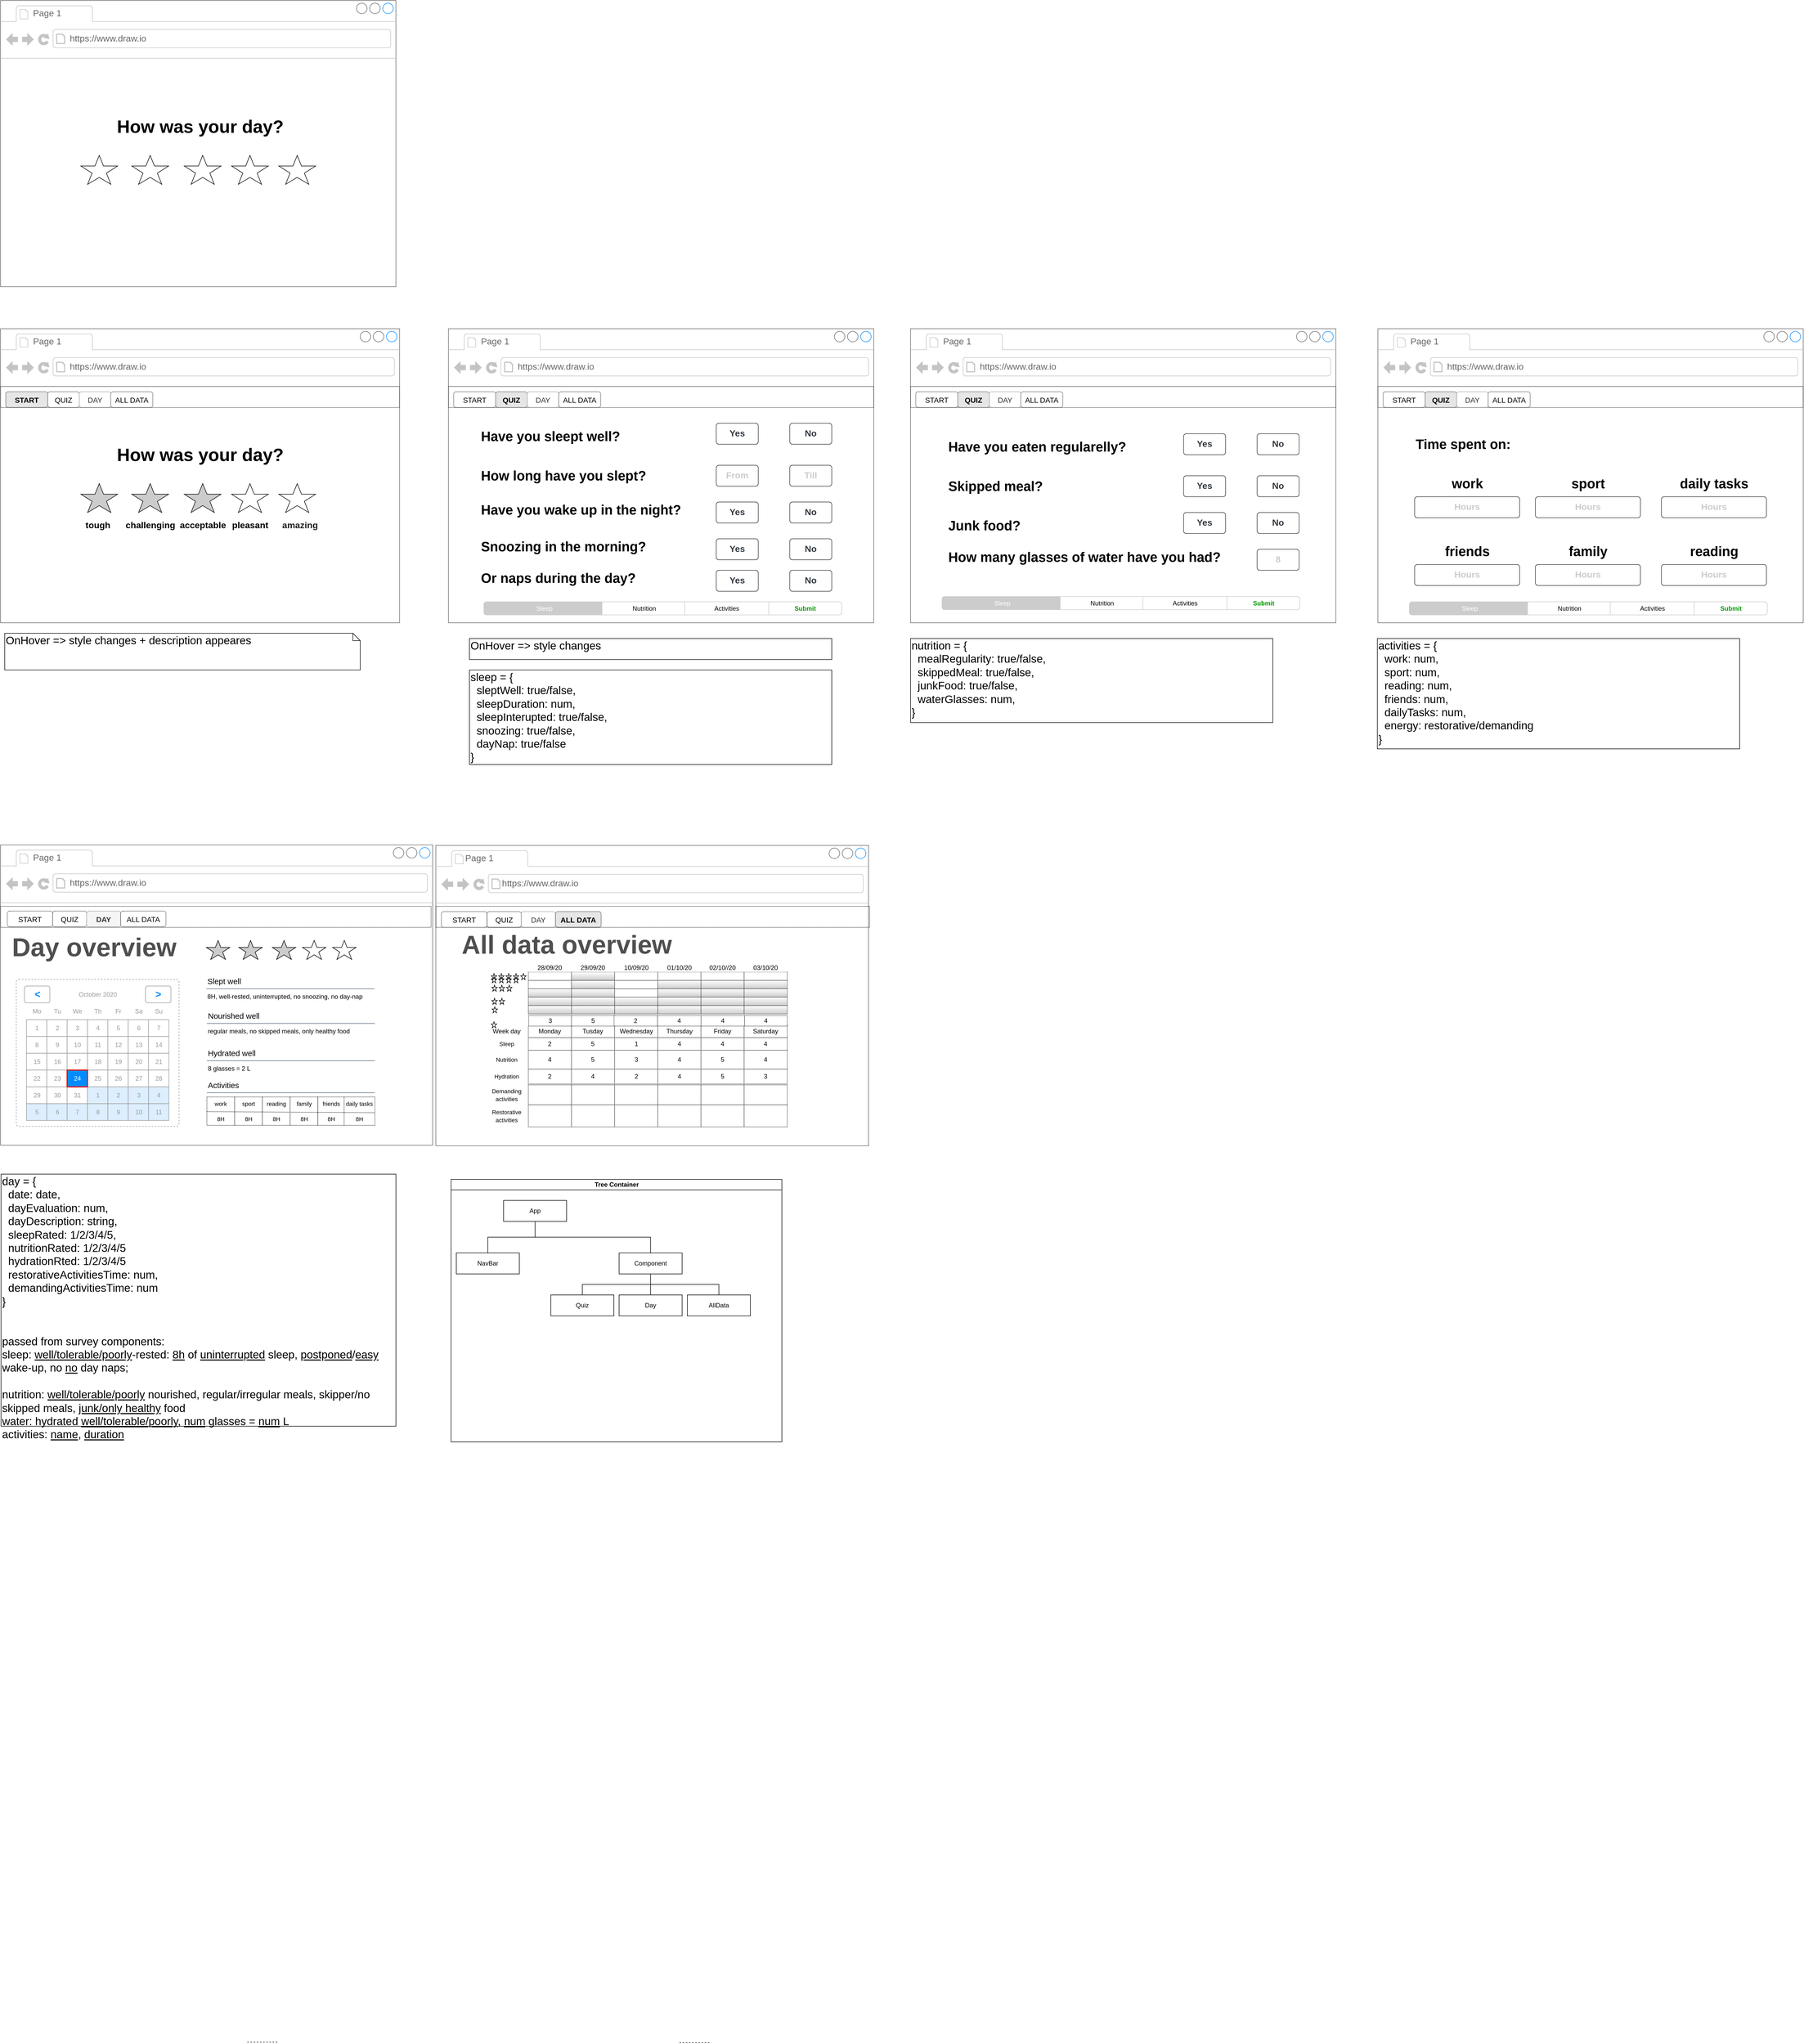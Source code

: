 <mxfile version="13.7.7" type="github">
  <diagram id="H3dyZMWb0Ev_Wrh2e_3i" name="Page-1">
    <mxGraphModel dx="1577" dy="1023" grid="1" gridSize="10" guides="1" tooltips="1" connect="1" arrows="1" fold="1" page="1" pageScale="1" pageWidth="827" pageHeight="1169" math="0" shadow="0">
      <root>
        <mxCell id="0" />
        <mxCell id="1" parent="0" />
        <mxCell id="9NFHFE5VKS4REKrybLd1-11" value="" style="strokeWidth=1;shadow=0;dashed=0;align=center;html=1;shape=mxgraph.mockup.containers.browserWindow;rSize=0;strokeColor=#666666;strokeColor2=#008cff;strokeColor3=#c4c4c4;mainText=,;recursiveResize=0;" parent="1" vertex="1">
          <mxGeometry x="67" y="145" width="753" height="545" as="geometry" />
        </mxCell>
        <mxCell id="9NFHFE5VKS4REKrybLd1-12" value="Page 1" style="strokeWidth=1;shadow=0;dashed=0;align=center;html=1;shape=mxgraph.mockup.containers.anchor;fontSize=17;fontColor=#666666;align=left;" parent="9NFHFE5VKS4REKrybLd1-11" vertex="1">
          <mxGeometry x="60" y="12" width="110" height="26" as="geometry" />
        </mxCell>
        <mxCell id="9NFHFE5VKS4REKrybLd1-13" value="https://www.draw.io" style="strokeWidth=1;shadow=0;dashed=0;align=center;html=1;shape=mxgraph.mockup.containers.anchor;rSize=0;fontSize=17;fontColor=#666666;align=left;" parent="9NFHFE5VKS4REKrybLd1-11" vertex="1">
          <mxGeometry x="130" y="60" width="250" height="26" as="geometry" />
        </mxCell>
        <mxCell id="9NFHFE5VKS4REKrybLd1-19" value="&lt;h1&gt;How was your day?&lt;/h1&gt;" style="strokeWidth=1;shadow=0;dashed=0;align=center;html=1;shape=mxgraph.mockup.text.alphanumeric;linkText=;html=1;fontStyle=0;fontSize=17;strokeColor=none;fillColor=none;" parent="9NFHFE5VKS4REKrybLd1-11" vertex="1">
          <mxGeometry x="155" y="215" width="450" height="50" as="geometry" />
        </mxCell>
        <mxCell id="9NFHFE5VKS4REKrybLd1-22" value="" style="verticalLabelPosition=bottom;verticalAlign=top;html=1;shape=mxgraph.basic.star;shadow=0;dashed=0;strokeWidth=1;fillColor=none;fontSize=17;" parent="9NFHFE5VKS4REKrybLd1-11" vertex="1">
          <mxGeometry x="153" y="295" width="70" height="55" as="geometry" />
        </mxCell>
        <mxCell id="9NFHFE5VKS4REKrybLd1-23" value="" style="verticalLabelPosition=bottom;verticalAlign=top;html=1;shape=mxgraph.basic.star;shadow=0;dashed=0;strokeWidth=1;fillColor=none;fontSize=17;" parent="9NFHFE5VKS4REKrybLd1-11" vertex="1">
          <mxGeometry x="250" y="295" width="70" height="55" as="geometry" />
        </mxCell>
        <mxCell id="9NFHFE5VKS4REKrybLd1-25" value="" style="verticalLabelPosition=bottom;verticalAlign=top;html=1;shape=mxgraph.basic.star;shadow=0;dashed=0;strokeWidth=1;fillColor=none;fontSize=17;" parent="9NFHFE5VKS4REKrybLd1-11" vertex="1">
          <mxGeometry x="350" y="295" width="70" height="55" as="geometry" />
        </mxCell>
        <mxCell id="9NFHFE5VKS4REKrybLd1-27" value="" style="verticalLabelPosition=bottom;verticalAlign=top;html=1;shape=mxgraph.basic.star;shadow=0;dashed=0;strokeWidth=1;fillColor=none;fontSize=17;" parent="9NFHFE5VKS4REKrybLd1-11" vertex="1">
          <mxGeometry x="440" y="295" width="70" height="55" as="geometry" />
        </mxCell>
        <mxCell id="9NFHFE5VKS4REKrybLd1-29" value="" style="verticalLabelPosition=bottom;verticalAlign=top;html=1;shape=mxgraph.basic.star;shadow=0;dashed=0;strokeWidth=1;fillColor=none;fontSize=17;" parent="9NFHFE5VKS4REKrybLd1-11" vertex="1">
          <mxGeometry x="530" y="295" width="70" height="55" as="geometry" />
        </mxCell>
        <mxCell id="9NFHFE5VKS4REKrybLd1-31" value="" style="strokeWidth=1;shadow=0;dashed=0;align=center;html=1;shape=mxgraph.mockup.containers.browserWindow;rSize=0;strokeColor=#666666;strokeColor2=#008cff;strokeColor3=#c4c4c4;mainText=,;recursiveResize=0;" parent="1" vertex="1">
          <mxGeometry x="67" y="770" width="760" height="560" as="geometry" />
        </mxCell>
        <mxCell id="9NFHFE5VKS4REKrybLd1-32" value="Page 1" style="strokeWidth=1;shadow=0;dashed=0;align=center;html=1;shape=mxgraph.mockup.containers.anchor;fontSize=17;fontColor=#666666;align=left;" parent="9NFHFE5VKS4REKrybLd1-31" vertex="1">
          <mxGeometry x="60" y="12" width="110" height="26" as="geometry" />
        </mxCell>
        <mxCell id="9NFHFE5VKS4REKrybLd1-33" value="https://www.draw.io" style="strokeWidth=1;shadow=0;dashed=0;align=center;html=1;shape=mxgraph.mockup.containers.anchor;rSize=0;fontSize=17;fontColor=#666666;align=left;" parent="9NFHFE5VKS4REKrybLd1-31" vertex="1">
          <mxGeometry x="130" y="60" width="250" height="26" as="geometry" />
        </mxCell>
        <mxCell id="9NFHFE5VKS4REKrybLd1-34" value="&lt;h1&gt;How was your day?&lt;/h1&gt;" style="strokeWidth=1;shadow=0;dashed=0;align=center;html=1;shape=mxgraph.mockup.text.alphanumeric;linkText=;html=1;fontStyle=0;fontSize=17;strokeColor=none;fillColor=none;" parent="9NFHFE5VKS4REKrybLd1-31" vertex="1">
          <mxGeometry x="155" y="215" width="450" height="50" as="geometry" />
        </mxCell>
        <mxCell id="9NFHFE5VKS4REKrybLd1-35" value="" style="verticalLabelPosition=bottom;verticalAlign=top;html=1;shape=mxgraph.basic.star;shadow=0;dashed=0;strokeWidth=1;fillColor=#CCCCCC;fontSize=17;" parent="9NFHFE5VKS4REKrybLd1-31" vertex="1">
          <mxGeometry x="153" y="295" width="70" height="55" as="geometry" />
        </mxCell>
        <mxCell id="9NFHFE5VKS4REKrybLd1-36" value="" style="verticalLabelPosition=bottom;verticalAlign=top;html=1;shape=mxgraph.basic.star;shadow=0;dashed=0;strokeWidth=1;fillColor=#CCCCCC;fontSize=17;" parent="9NFHFE5VKS4REKrybLd1-31" vertex="1">
          <mxGeometry x="250" y="295" width="70" height="55" as="geometry" />
        </mxCell>
        <mxCell id="9NFHFE5VKS4REKrybLd1-37" value="" style="verticalLabelPosition=bottom;verticalAlign=top;html=1;shape=mxgraph.basic.star;shadow=0;dashed=0;strokeWidth=1;fillColor=#CCCCCC;fontSize=17;" parent="9NFHFE5VKS4REKrybLd1-31" vertex="1">
          <mxGeometry x="350" y="295" width="70" height="55" as="geometry" />
        </mxCell>
        <mxCell id="9NFHFE5VKS4REKrybLd1-38" value="" style="verticalLabelPosition=bottom;verticalAlign=top;html=1;shape=mxgraph.basic.star;shadow=0;dashed=0;strokeWidth=1;fillColor=none;fontSize=17;" parent="9NFHFE5VKS4REKrybLd1-31" vertex="1">
          <mxGeometry x="440" y="295" width="70" height="55" as="geometry" />
        </mxCell>
        <mxCell id="9NFHFE5VKS4REKrybLd1-39" value="" style="verticalLabelPosition=bottom;verticalAlign=top;html=1;shape=mxgraph.basic.star;shadow=0;dashed=0;strokeWidth=1;fillColor=none;fontSize=17;" parent="9NFHFE5VKS4REKrybLd1-31" vertex="1">
          <mxGeometry x="530" y="295" width="70" height="55" as="geometry" />
        </mxCell>
        <mxCell id="9NFHFE5VKS4REKrybLd1-43" value="&lt;h4&gt;acceptable&lt;/h4&gt;" style="text;html=1;resizable=0;autosize=1;align=center;verticalAlign=middle;points=[];fillColor=none;strokeColor=none;rounded=0;shadow=0;dashed=0;fontSize=17;" parent="9NFHFE5VKS4REKrybLd1-31" vertex="1">
          <mxGeometry x="335" y="340" width="100" height="70" as="geometry" />
        </mxCell>
        <mxCell id="9NFHFE5VKS4REKrybLd1-44" value="&lt;h4&gt;pleasant&lt;/h4&gt;" style="text;html=1;resizable=0;autosize=1;align=center;verticalAlign=middle;points=[];fillColor=none;strokeColor=none;rounded=0;shadow=0;dashed=0;fontSize=17;" parent="9NFHFE5VKS4REKrybLd1-31" vertex="1">
          <mxGeometry x="435" y="340" width="80" height="70" as="geometry" />
        </mxCell>
        <mxCell id="9NFHFE5VKS4REKrybLd1-45" value="&lt;h4&gt;&lt;b style=&quot;color: rgb(34 , 34 , 34) ; font-family: &amp;#34;arial&amp;#34; , sans-serif ; text-align: left ; background-color: rgb(255 , 255 , 255)&quot;&gt;&lt;b&gt;&lt;font style=&quot;font-size: 17px&quot;&gt;amazing&lt;/font&gt;&lt;/b&gt;&lt;/b&gt;&lt;br&gt;&lt;/h4&gt;" style="text;html=1;resizable=0;autosize=1;align=center;verticalAlign=middle;points=[];fillColor=none;strokeColor=none;rounded=0;shadow=0;dashed=0;fontSize=17;" parent="9NFHFE5VKS4REKrybLd1-31" vertex="1">
          <mxGeometry x="530" y="340" width="80" height="70" as="geometry" />
        </mxCell>
        <mxCell id="9NFHFE5VKS4REKrybLd1-46" value="&lt;h4&gt;challenging&lt;/h4&gt;" style="text;html=1;resizable=0;autosize=1;align=center;verticalAlign=middle;points=[];fillColor=none;strokeColor=none;rounded=0;shadow=0;dashed=0;fontSize=17;" parent="9NFHFE5VKS4REKrybLd1-31" vertex="1">
          <mxGeometry x="230" y="340" width="110" height="70" as="geometry" />
        </mxCell>
        <mxCell id="9NFHFE5VKS4REKrybLd1-61" value="&lt;h4&gt;tough&lt;/h4&gt;" style="text;html=1;resizable=0;autosize=1;align=center;verticalAlign=middle;points=[];fillColor=none;strokeColor=none;rounded=0;shadow=0;dashed=0;fontSize=17;" parent="9NFHFE5VKS4REKrybLd1-31" vertex="1">
          <mxGeometry x="155" y="340" width="60" height="70" as="geometry" />
        </mxCell>
        <mxCell id="PMnQvKvV0bI0PWe8ptfF-861" value="" style="group" parent="9NFHFE5VKS4REKrybLd1-31" vertex="1" connectable="0">
          <mxGeometry y="110" width="760" height="40" as="geometry" />
        </mxCell>
        <mxCell id="PMnQvKvV0bI0PWe8ptfF-862" value="START" style="fontSize=14;shadow=0;dashed=1;dashPattern=1 1;sketch=0;align=center;rounded=1;fontStyle=1;fillColor=#E6E6E6;" parent="PMnQvKvV0bI0PWe8ptfF-861" vertex="1">
          <mxGeometry x="10" y="10" width="80" height="30" as="geometry" />
        </mxCell>
        <mxCell id="PMnQvKvV0bI0PWe8ptfF-863" value="QUIZ" style="fillColor=none;fontSize=14;shadow=0;dashed=1;dashPattern=1 1;sketch=0;align=center;rounded=1;" parent="PMnQvKvV0bI0PWe8ptfF-861" vertex="1">
          <mxGeometry x="90" y="10" width="60" height="30" as="geometry" />
        </mxCell>
        <mxCell id="PMnQvKvV0bI0PWe8ptfF-864" value="DAY " style="strokeColor=#666666;fontSize=14;shadow=0;dashed=1;dashPattern=1 1;sketch=0;align=center;fontStyle=0;fontColor=#333333;rounded=1;fillColor=none;" parent="PMnQvKvV0bI0PWe8ptfF-861" vertex="1">
          <mxGeometry x="150" y="10" width="60" height="30" as="geometry" />
        </mxCell>
        <mxCell id="PMnQvKvV0bI0PWe8ptfF-865" value="ALL DATA" style="fontSize=14;shadow=0;dashed=1;dashPattern=1 1;sketch=0;align=center;rounded=1;fontStyle=0;fillColor=none;" parent="PMnQvKvV0bI0PWe8ptfF-861" vertex="1">
          <mxGeometry x="210" y="10" width="80" height="30" as="geometry" />
        </mxCell>
        <mxCell id="PMnQvKvV0bI0PWe8ptfF-866" value="" style="rounded=0;whiteSpace=wrap;html=1;shadow=0;dashed=1;dashPattern=1 1;sketch=0;strokeColor=#000000;fillColor=none;gradientColor=#ffffff;fontSize=12;align=center;" parent="PMnQvKvV0bI0PWe8ptfF-861" vertex="1">
          <mxGeometry width="760" height="40" as="geometry" />
        </mxCell>
        <mxCell id="9NFHFE5VKS4REKrybLd1-62" value="" style="strokeWidth=1;shadow=0;dashed=0;align=center;html=1;shape=mxgraph.mockup.containers.browserWindow;rSize=0;strokeColor=#666666;strokeColor2=#008cff;strokeColor3=#c4c4c4;mainText=,;recursiveResize=0;" parent="1" vertex="1">
          <mxGeometry x="920" y="770" width="810" height="560" as="geometry" />
        </mxCell>
        <mxCell id="9NFHFE5VKS4REKrybLd1-63" value="Page 1" style="strokeWidth=1;shadow=0;dashed=0;align=center;html=1;shape=mxgraph.mockup.containers.anchor;fontSize=17;fontColor=#666666;align=left;" parent="9NFHFE5VKS4REKrybLd1-62" vertex="1">
          <mxGeometry x="60" y="12" width="110" height="26" as="geometry" />
        </mxCell>
        <mxCell id="9NFHFE5VKS4REKrybLd1-64" value="https://www.draw.io" style="strokeWidth=1;shadow=0;dashed=0;align=center;html=1;shape=mxgraph.mockup.containers.anchor;rSize=0;fontSize=17;fontColor=#666666;align=left;" parent="9NFHFE5VKS4REKrybLd1-62" vertex="1">
          <mxGeometry x="130" y="60" width="250" height="26" as="geometry" />
        </mxCell>
        <mxCell id="9NFHFE5VKS4REKrybLd1-168" value="&lt;h2&gt;Have you sleept well?&lt;/h2&gt;" style="strokeWidth=1;shadow=0;dashed=0;align=left;html=1;shape=mxgraph.mockup.text.alphanumeric;linkText=;html=1;fontStyle=0;fontSize=17;strokeColor=none;fillColor=none;verticalAlign=middle;spacingTop=0;" parent="9NFHFE5VKS4REKrybLd1-62" vertex="1">
          <mxGeometry x="60" y="180" width="450" height="50" as="geometry" />
        </mxCell>
        <mxCell id="9NFHFE5VKS4REKrybLd1-171" value="&lt;h2 style=&quot;font-size: 17px;&quot;&gt;No&lt;/h2&gt;" style="html=1;shadow=0;dashed=0;shape=mxgraph.bootstrap.rrect;rSize=5;strokeColor=#343A40;strokeWidth=1;fillColor=none;fontColor=#343A40;whiteSpace=wrap;align=center;verticalAlign=middle;spacingLeft=0;fontStyle=0;fontSize=17;spacing=5;" parent="9NFHFE5VKS4REKrybLd1-62" vertex="1">
          <mxGeometry x="650" y="180" width="80" height="40" as="geometry" />
        </mxCell>
        <mxCell id="9NFHFE5VKS4REKrybLd1-169" value="&lt;h2 style=&quot;font-size: 17px;&quot;&gt;Yes&lt;/h2&gt;" style="html=1;shadow=0;dashed=0;shape=mxgraph.bootstrap.rrect;rSize=5;strokeColor=#343A40;strokeWidth=1;fillColor=none;fontColor=#343A40;whiteSpace=wrap;align=center;verticalAlign=middle;spacingLeft=0;fontStyle=0;fontSize=17;spacing=5;" parent="9NFHFE5VKS4REKrybLd1-62" vertex="1">
          <mxGeometry x="510" y="180" width="80" height="40" as="geometry" />
        </mxCell>
        <mxCell id="9NFHFE5VKS4REKrybLd1-191" value="&lt;h2&gt;How long have you slept?&lt;/h2&gt;" style="strokeWidth=1;shadow=0;dashed=0;align=left;html=1;shape=mxgraph.mockup.text.alphanumeric;linkText=;html=1;fontStyle=0;fontSize=17;strokeColor=none;fillColor=none;verticalAlign=middle;spacingTop=0;" parent="9NFHFE5VKS4REKrybLd1-62" vertex="1">
          <mxGeometry x="60" y="255" width="450" height="50" as="geometry" />
        </mxCell>
        <mxCell id="9NFHFE5VKS4REKrybLd1-192" value="&lt;h2&gt;&lt;br&gt;&lt;/h2&gt;" style="strokeWidth=1;shadow=0;dashed=0;align=left;html=1;shape=mxgraph.mockup.text.alphanumeric;linkText=;html=1;fontStyle=0;fontSize=17;strokeColor=none;fillColor=none;verticalAlign=middle;spacingTop=0;" parent="9NFHFE5VKS4REKrybLd1-62" vertex="1">
          <mxGeometry x="80" y="330" width="450" height="50" as="geometry" />
        </mxCell>
        <mxCell id="9NFHFE5VKS4REKrybLd1-195" value="&lt;h2 style=&quot;font-size: 17px&quot;&gt;&lt;font color=&quot;#cccccc&quot;&gt;Till&lt;/font&gt;&lt;/h2&gt;" style="html=1;shadow=0;dashed=0;shape=mxgraph.bootstrap.rrect;rSize=5;strokeColor=#343A40;strokeWidth=1;fillColor=none;fontColor=#343A40;whiteSpace=wrap;align=center;verticalAlign=middle;spacingLeft=0;fontStyle=0;fontSize=17;spacing=5;" parent="9NFHFE5VKS4REKrybLd1-62" vertex="1">
          <mxGeometry x="650" y="260" width="80" height="40" as="geometry" />
        </mxCell>
        <mxCell id="9NFHFE5VKS4REKrybLd1-196" value="&lt;h2 style=&quot;font-size: 17px&quot;&gt;&lt;font color=&quot;#cccccc&quot;&gt;From&lt;/font&gt;&lt;/h2&gt;" style="html=1;shadow=0;dashed=0;shape=mxgraph.bootstrap.rrect;rSize=5;strokeColor=#343A40;strokeWidth=1;fillColor=none;fontColor=#343A40;whiteSpace=wrap;align=center;verticalAlign=middle;spacingLeft=0;fontStyle=0;fontSize=17;spacing=5;" parent="9NFHFE5VKS4REKrybLd1-62" vertex="1">
          <mxGeometry x="510" y="260" width="80" height="40" as="geometry" />
        </mxCell>
        <mxCell id="9NFHFE5VKS4REKrybLd1-212" value="&lt;h2&gt;Have you wake up in the night?&lt;/h2&gt;" style="strokeWidth=1;shadow=0;dashed=0;align=left;html=1;shape=mxgraph.mockup.text.alphanumeric;linkText=;html=1;fontStyle=0;fontSize=17;strokeColor=none;fillColor=none;verticalAlign=middle;spacingTop=0;" parent="9NFHFE5VKS4REKrybLd1-62" vertex="1">
          <mxGeometry x="60" y="320" width="450" height="50" as="geometry" />
        </mxCell>
        <mxCell id="9NFHFE5VKS4REKrybLd1-207" value="&lt;h2 style=&quot;font-size: 17px;&quot;&gt;Yes&lt;/h2&gt;" style="html=1;shadow=0;dashed=0;shape=mxgraph.bootstrap.rrect;rSize=5;strokeColor=#343A40;strokeWidth=1;fillColor=none;fontColor=#343A40;whiteSpace=wrap;align=center;verticalAlign=middle;spacingLeft=0;fontStyle=0;fontSize=17;spacing=5;" parent="9NFHFE5VKS4REKrybLd1-62" vertex="1">
          <mxGeometry x="510" y="330" width="80" height="40" as="geometry" />
        </mxCell>
        <mxCell id="9NFHFE5VKS4REKrybLd1-206" value="&lt;h2 style=&quot;font-size: 17px;&quot;&gt;No&lt;/h2&gt;" style="html=1;shadow=0;dashed=0;shape=mxgraph.bootstrap.rrect;rSize=5;strokeColor=#343A40;strokeWidth=1;fillColor=none;fontColor=#343A40;whiteSpace=wrap;align=center;verticalAlign=middle;spacingLeft=0;fontStyle=0;fontSize=17;spacing=5;" parent="9NFHFE5VKS4REKrybLd1-62" vertex="1">
          <mxGeometry x="650" y="330" width="80" height="40" as="geometry" />
        </mxCell>
        <mxCell id="9NFHFE5VKS4REKrybLd1-213" value="&lt;h2&gt;Snoozing in the morning?&lt;/h2&gt;" style="strokeWidth=1;shadow=0;dashed=0;align=left;html=1;shape=mxgraph.mockup.text.alphanumeric;linkText=;html=1;fontStyle=0;fontSize=17;strokeColor=none;fillColor=none;verticalAlign=middle;spacingTop=0;" parent="9NFHFE5VKS4REKrybLd1-62" vertex="1">
          <mxGeometry x="60" y="390" width="450" height="50" as="geometry" />
        </mxCell>
        <mxCell id="9NFHFE5VKS4REKrybLd1-214" value="&lt;h2 style=&quot;font-size: 17px;&quot;&gt;No&lt;/h2&gt;" style="html=1;shadow=0;dashed=0;shape=mxgraph.bootstrap.rrect;rSize=5;strokeColor=#343A40;strokeWidth=1;fillColor=none;fontColor=#343A40;whiteSpace=wrap;align=center;verticalAlign=middle;spacingLeft=0;fontStyle=0;fontSize=17;spacing=5;" parent="9NFHFE5VKS4REKrybLd1-62" vertex="1">
          <mxGeometry x="650" y="400" width="80" height="40" as="geometry" />
        </mxCell>
        <mxCell id="9NFHFE5VKS4REKrybLd1-215" value="&lt;h2 style=&quot;font-size: 17px;&quot;&gt;Yes&lt;/h2&gt;" style="html=1;shadow=0;dashed=0;shape=mxgraph.bootstrap.rrect;rSize=5;strokeColor=#343A40;strokeWidth=1;fillColor=none;fontColor=#343A40;whiteSpace=wrap;align=center;verticalAlign=middle;spacingLeft=0;fontStyle=0;fontSize=17;spacing=5;" parent="9NFHFE5VKS4REKrybLd1-62" vertex="1">
          <mxGeometry x="510" y="400" width="80" height="40" as="geometry" />
        </mxCell>
        <mxCell id="9NFHFE5VKS4REKrybLd1-205" value="&lt;h2&gt;Or naps during the day?&lt;/h2&gt;" style="strokeWidth=1;shadow=0;dashed=0;align=left;html=1;shape=mxgraph.mockup.text.alphanumeric;linkText=;html=1;fontStyle=0;fontSize=17;strokeColor=none;fillColor=none;verticalAlign=middle;spacingTop=0;" parent="9NFHFE5VKS4REKrybLd1-62" vertex="1">
          <mxGeometry x="60" y="450" width="426" height="50" as="geometry" />
        </mxCell>
        <mxCell id="9NFHFE5VKS4REKrybLd1-211" value="&lt;h2 style=&quot;font-size: 17px&quot;&gt;Yes&lt;/h2&gt;" style="html=1;shadow=0;dashed=0;shape=mxgraph.bootstrap.rrect;rSize=5;strokeColor=#343A40;strokeWidth=1;fillColor=none;fontColor=#343A40;whiteSpace=wrap;align=center;verticalAlign=middle;spacingLeft=0;fontStyle=0;fontSize=17;spacing=5;" parent="9NFHFE5VKS4REKrybLd1-62" vertex="1">
          <mxGeometry x="510" y="460" width="80" height="40" as="geometry" />
        </mxCell>
        <mxCell id="9NFHFE5VKS4REKrybLd1-210" value="&lt;h2 style=&quot;font-size: 17px&quot;&gt;No&lt;/h2&gt;" style="html=1;shadow=0;dashed=0;shape=mxgraph.bootstrap.rrect;rSize=5;strokeColor=#343A40;strokeWidth=1;fillColor=none;fontColor=#343A40;whiteSpace=wrap;align=center;verticalAlign=middle;spacingLeft=0;fontStyle=0;fontSize=17;spacing=5;" parent="9NFHFE5VKS4REKrybLd1-62" vertex="1">
          <mxGeometry x="650" y="460" width="80" height="40" as="geometry" />
        </mxCell>
        <mxCell id="9NFHFE5VKS4REKrybLd1-308" value="" style="html=1;shadow=0;dashed=0;shape=mxgraph.bootstrap.rrect;rSize=5;html=1;whiteSpace=wrap;fillColor=#ffffff;align=center;strokeColor=#CCCCCC;" parent="9NFHFE5VKS4REKrybLd1-62" vertex="1">
          <mxGeometry x="67.5" y="520" width="675" height="25" as="geometry" />
        </mxCell>
        <mxCell id="9NFHFE5VKS4REKrybLd1-309" value="Sleep" style="strokeColor=inherit;gradientColor=inherit;html=1;shadow=0;dashed=0;shape=mxgraph.bootstrap.leftButton;rSize=5;perimeter=none;whiteSpace=wrap;resizeHeight=1;fillColor=#CCCCCC;strokeColor=none;fontColor=#ffffff;fontSize=12;" parent="9NFHFE5VKS4REKrybLd1-308" vertex="1">
          <mxGeometry width="230" height="25" relative="1" as="geometry" />
        </mxCell>
        <mxCell id="9NFHFE5VKS4REKrybLd1-310" value="&lt;span style=&quot;background-color: rgb(255 , 255 , 255)&quot;&gt;Nutrition&lt;/span&gt;" style="strokeColor=inherit;fillColor=inherit;gradientColor=inherit;fontColor=inherit;html=1;shadow=0;dashed=0;perimeter=none;whiteSpace=wrap;resizeHeight=1;fontSize=12;" parent="9NFHFE5VKS4REKrybLd1-308" vertex="1">
          <mxGeometry width="160" height="25" relative="1" as="geometry">
            <mxPoint x="225" as="offset" />
          </mxGeometry>
        </mxCell>
        <mxCell id="9NFHFE5VKS4REKrybLd1-311" value="&lt;font color=&quot;#009900&quot;&gt;&lt;b&gt;Submit&lt;/b&gt;&lt;/font&gt;" style="strokeColor=inherit;fillColor=inherit;gradientColor=inherit;fontColor=inherit;html=1;shadow=0;dashed=0;shape=mxgraph.bootstrap.rightButton;rSize=5;perimeter=none;whiteSpace=wrap;resizeHeight=1;fontSize=12;" parent="9NFHFE5VKS4REKrybLd1-308" vertex="1">
          <mxGeometry x="1" width="139" height="25" relative="1" as="geometry">
            <mxPoint x="-132.5" as="offset" />
          </mxGeometry>
        </mxCell>
        <mxCell id="PMnQvKvV0bI0PWe8ptfF-22" value="&lt;span style=&quot;background-color: rgb(255 , 255 , 255)&quot;&gt;Activities&lt;/span&gt;" style="strokeColor=inherit;fillColor=inherit;gradientColor=inherit;fontColor=inherit;html=1;shadow=0;dashed=0;perimeter=none;whiteSpace=wrap;resizeHeight=1;fontSize=12;" parent="9NFHFE5VKS4REKrybLd1-308" vertex="1">
          <mxGeometry x="382.5" width="160" height="25" as="geometry" />
        </mxCell>
        <mxCell id="PMnQvKvV0bI0PWe8ptfF-844" value="" style="group" parent="9NFHFE5VKS4REKrybLd1-62" vertex="1" connectable="0">
          <mxGeometry y="110" width="810" height="40" as="geometry" />
        </mxCell>
        <mxCell id="PMnQvKvV0bI0PWe8ptfF-802" value="" style="rounded=0;whiteSpace=wrap;html=1;shadow=0;dashed=1;dashPattern=1 1;sketch=0;strokeColor=#000000;fillColor=none;gradientColor=#ffffff;fontSize=12;align=center;" parent="PMnQvKvV0bI0PWe8ptfF-844" vertex="1">
          <mxGeometry width="810" height="40" as="geometry" />
        </mxCell>
        <mxCell id="PMnQvKvV0bI0PWe8ptfF-833" value="START" style="fillColor=none;fontSize=14;shadow=0;dashed=1;dashPattern=1 1;sketch=0;align=center;rounded=1;" parent="PMnQvKvV0bI0PWe8ptfF-844" vertex="1">
          <mxGeometry x="10" y="10" width="80" height="30" as="geometry" />
        </mxCell>
        <mxCell id="PMnQvKvV0bI0PWe8ptfF-834" value="QUIZ" style="fontSize=14;shadow=0;dashed=1;dashPattern=1 1;sketch=0;align=center;rounded=1;fontStyle=1;labelBackgroundColor=none;fillColor=#E6E6E6;" parent="PMnQvKvV0bI0PWe8ptfF-844" vertex="1">
          <mxGeometry x="90" y="10" width="60" height="30" as="geometry" />
        </mxCell>
        <mxCell id="PMnQvKvV0bI0PWe8ptfF-835" value="DAY " style="strokeColor=#666666;fontSize=14;shadow=0;dashed=1;dashPattern=1 1;sketch=0;align=center;fontStyle=0;fontColor=#333333;rounded=1;fillColor=none;" parent="PMnQvKvV0bI0PWe8ptfF-844" vertex="1">
          <mxGeometry x="150" y="10" width="60" height="30" as="geometry" />
        </mxCell>
        <mxCell id="PMnQvKvV0bI0PWe8ptfF-836" value="ALL DATA" style="fontSize=14;shadow=0;dashed=1;dashPattern=1 1;sketch=0;align=center;rounded=1;fontStyle=0;fillColor=none;" parent="PMnQvKvV0bI0PWe8ptfF-844" vertex="1">
          <mxGeometry x="210" y="10" width="80" height="30" as="geometry" />
        </mxCell>
        <mxCell id="9NFHFE5VKS4REKrybLd1-216" value="&lt;span style=&quot;font-family: monospace; font-size: 0px;&quot;&gt;%3CmxGraphModel%3E%3Croot%3E%3CmxCell%20id%3D%220%22%2F%3E%3CmxCell%20id%3D%221%22%20parent%3D%220%22%2F%3E%3CmxCell%20id%3D%222%22%20value%3D%22%26lt%3Bh1%26gt%3BHow%20was%20your%20day%3F%26lt%3B%2Fh1%26gt%3B%22%20style%3D%22strokeWidth%3D1%3Bshadow%3D0%3Bdashed%3D0%3Balign%3Dcenter%3Bhtml%3D1%3Bshape%3Dmxgraph.mockup.text.alphanumeric%3BlinkText%3D%3Bhtml%3D1%3BfontStyle%3D0%3BfontSize%3D17%3BstrokeColor%3Dnone%3BfillColor%3Dnone%3B%22%20vertex%3D%221%22%20parent%3D%221%22%3E%3CmxGeometry%20x%3D%22222%22%20y%3D%22985%22%20width%3D%22450%22%20height%3D%2250%22%20as%3D%22geometry%22%2F%3E%3C%2FmxCell%3E%3C%2Froot%3E%3C%2FmxGraphModel%3E&lt;/span&gt;" style="strokeWidth=1;shadow=0;dashed=0;align=center;html=1;shape=mxgraph.mockup.containers.browserWindow;rSize=0;strokeColor=#666666;strokeColor2=#008cff;strokeColor3=#c4c4c4;mainText=,;recursiveResize=0;fillColor=#FFFFFF;" parent="1" vertex="1">
          <mxGeometry x="1800" y="770" width="810" height="560" as="geometry" />
        </mxCell>
        <mxCell id="9NFHFE5VKS4REKrybLd1-217" value="Page 1" style="strokeWidth=1;shadow=0;dashed=0;align=center;html=1;shape=mxgraph.mockup.containers.anchor;fontSize=17;fontColor=#666666;align=left;" parent="9NFHFE5VKS4REKrybLd1-216" vertex="1">
          <mxGeometry x="60" y="12" width="110" height="26" as="geometry" />
        </mxCell>
        <mxCell id="9NFHFE5VKS4REKrybLd1-218" value="https://www.draw.io" style="strokeWidth=1;shadow=0;dashed=0;align=center;html=1;shape=mxgraph.mockup.containers.anchor;rSize=0;fontSize=17;fontColor=#666666;align=left;" parent="9NFHFE5VKS4REKrybLd1-216" vertex="1">
          <mxGeometry x="130" y="60" width="250" height="26" as="geometry" />
        </mxCell>
        <mxCell id="9NFHFE5VKS4REKrybLd1-219" value="&lt;h2&gt;Have you eaten regularelly?&lt;/h2&gt;" style="strokeWidth=1;shadow=0;dashed=0;align=left;html=1;shape=mxgraph.mockup.text.alphanumeric;linkText=;html=1;fontStyle=0;fontSize=17;strokeColor=none;fillColor=none;verticalAlign=middle;spacingTop=0;" parent="9NFHFE5VKS4REKrybLd1-216" vertex="1">
          <mxGeometry x="70" y="200" width="450" height="50" as="geometry" />
        </mxCell>
        <mxCell id="9NFHFE5VKS4REKrybLd1-220" value="&lt;h2 style=&quot;font-size: 17px;&quot;&gt;No&lt;/h2&gt;" style="html=1;shadow=0;dashed=0;shape=mxgraph.bootstrap.rrect;rSize=5;strokeColor=#343A40;strokeWidth=1;fillColor=none;fontColor=#343A40;whiteSpace=wrap;align=center;verticalAlign=middle;spacingLeft=0;fontStyle=0;fontSize=17;spacing=5;" parent="9NFHFE5VKS4REKrybLd1-216" vertex="1">
          <mxGeometry x="660" y="200" width="80" height="40" as="geometry" />
        </mxCell>
        <mxCell id="9NFHFE5VKS4REKrybLd1-221" value="&lt;h2 style=&quot;font-size: 17px;&quot;&gt;Yes&lt;/h2&gt;" style="html=1;shadow=0;dashed=0;shape=mxgraph.bootstrap.rrect;rSize=5;strokeColor=#343A40;strokeWidth=1;fillColor=none;fontColor=#343A40;whiteSpace=wrap;align=center;verticalAlign=middle;spacingLeft=0;fontStyle=0;fontSize=17;spacing=5;" parent="9NFHFE5VKS4REKrybLd1-216" vertex="1">
          <mxGeometry x="520" y="200" width="80" height="40" as="geometry" />
        </mxCell>
        <mxCell id="9NFHFE5VKS4REKrybLd1-222" value="&lt;h2&gt;Skipped meal?&lt;/h2&gt;" style="strokeWidth=1;shadow=0;dashed=0;align=left;html=1;shape=mxgraph.mockup.text.alphanumeric;linkText=;html=1;fontStyle=0;fontSize=17;strokeColor=none;fillColor=none;verticalAlign=middle;spacingTop=0;" parent="9NFHFE5VKS4REKrybLd1-216" vertex="1">
          <mxGeometry x="70" y="275" width="450" height="50" as="geometry" />
        </mxCell>
        <mxCell id="9NFHFE5VKS4REKrybLd1-223" value="&lt;h2&gt;&lt;br&gt;&lt;/h2&gt;" style="strokeWidth=1;shadow=0;dashed=0;align=left;html=1;shape=mxgraph.mockup.text.alphanumeric;linkText=;html=1;fontStyle=0;fontSize=17;strokeColor=none;fillColor=none;verticalAlign=middle;spacingTop=0;" parent="9NFHFE5VKS4REKrybLd1-216" vertex="1">
          <mxGeometry x="80" y="330" width="450" height="50" as="geometry" />
        </mxCell>
        <mxCell id="9NFHFE5VKS4REKrybLd1-224" value="&lt;h2 style=&quot;font-size: 17px&quot;&gt;No&lt;/h2&gt;" style="html=1;shadow=0;dashed=0;shape=mxgraph.bootstrap.rrect;rSize=5;strokeColor=#343A40;strokeWidth=1;fillColor=none;fontColor=#343A40;whiteSpace=wrap;align=center;verticalAlign=middle;spacingLeft=0;fontStyle=0;fontSize=17;spacing=5;" parent="9NFHFE5VKS4REKrybLd1-216" vertex="1">
          <mxGeometry x="660" y="280" width="80" height="40" as="geometry" />
        </mxCell>
        <mxCell id="9NFHFE5VKS4REKrybLd1-225" value="&lt;h2 style=&quot;font-size: 17px&quot;&gt;Yes&lt;/h2&gt;" style="html=1;shadow=0;dashed=0;shape=mxgraph.bootstrap.rrect;rSize=5;strokeColor=#343A40;strokeWidth=1;fillColor=none;fontColor=#343A40;whiteSpace=wrap;align=center;verticalAlign=middle;spacingLeft=0;fontStyle=0;fontSize=17;spacing=5;" parent="9NFHFE5VKS4REKrybLd1-216" vertex="1">
          <mxGeometry x="520" y="280" width="80" height="40" as="geometry" />
        </mxCell>
        <mxCell id="9NFHFE5VKS4REKrybLd1-226" value="&lt;h2&gt;Junk food?&lt;br&gt;&lt;/h2&gt;" style="strokeWidth=1;shadow=0;dashed=0;align=left;html=1;shape=mxgraph.mockup.text.alphanumeric;linkText=;html=1;fontStyle=0;fontSize=17;strokeColor=none;fillColor=none;verticalAlign=middle;spacingTop=0;" parent="9NFHFE5VKS4REKrybLd1-216" vertex="1">
          <mxGeometry x="70" y="350" width="450" height="50" as="geometry" />
        </mxCell>
        <mxCell id="9NFHFE5VKS4REKrybLd1-227" value="&lt;h2 style=&quot;font-size: 17px;&quot;&gt;Yes&lt;/h2&gt;" style="html=1;shadow=0;dashed=0;shape=mxgraph.bootstrap.rrect;rSize=5;strokeColor=#343A40;strokeWidth=1;fillColor=none;fontColor=#343A40;whiteSpace=wrap;align=center;verticalAlign=middle;spacingLeft=0;fontStyle=0;fontSize=17;spacing=5;" parent="9NFHFE5VKS4REKrybLd1-216" vertex="1">
          <mxGeometry x="520" y="350" width="80" height="40" as="geometry" />
        </mxCell>
        <mxCell id="9NFHFE5VKS4REKrybLd1-228" value="&lt;h2 style=&quot;font-size: 17px;&quot;&gt;No&lt;/h2&gt;" style="html=1;shadow=0;dashed=0;shape=mxgraph.bootstrap.rrect;rSize=5;strokeColor=#343A40;strokeWidth=1;fillColor=none;fontColor=#343A40;whiteSpace=wrap;align=center;verticalAlign=middle;spacingLeft=0;fontStyle=0;fontSize=17;spacing=5;" parent="9NFHFE5VKS4REKrybLd1-216" vertex="1">
          <mxGeometry x="660" y="350" width="80" height="40" as="geometry" />
        </mxCell>
        <mxCell id="9NFHFE5VKS4REKrybLd1-229" value="&lt;h2&gt;How many glasses of water have you had?&lt;/h2&gt;" style="strokeWidth=1;shadow=0;dashed=0;align=left;html=1;shape=mxgraph.mockup.text.alphanumeric;linkText=;html=1;fontStyle=0;fontSize=17;strokeColor=none;fillColor=none;verticalAlign=middle;spacingTop=0;" parent="9NFHFE5VKS4REKrybLd1-216" vertex="1">
          <mxGeometry x="70" y="410" width="450" height="50" as="geometry" />
        </mxCell>
        <mxCell id="9NFHFE5VKS4REKrybLd1-230" value="&lt;h2 style=&quot;font-size: 17px&quot;&gt;&lt;font color=&quot;#cccccc&quot;&gt;8&lt;/font&gt;&lt;/h2&gt;" style="html=1;shadow=0;dashed=0;shape=mxgraph.bootstrap.rrect;rSize=5;strokeColor=#343A40;strokeWidth=1;fillColor=none;fontColor=#343A40;whiteSpace=wrap;align=center;verticalAlign=middle;spacingLeft=0;fontStyle=0;fontSize=17;spacing=5;" parent="9NFHFE5VKS4REKrybLd1-216" vertex="1">
          <mxGeometry x="660" y="420" width="80" height="40" as="geometry" />
        </mxCell>
        <mxCell id="PMnQvKvV0bI0PWe8ptfF-23" value="" style="html=1;shadow=0;dashed=0;shape=mxgraph.bootstrap.rrect;rSize=5;html=1;whiteSpace=wrap;fillColor=#ffffff;align=center;strokeColor=#CCCCCC;" parent="9NFHFE5VKS4REKrybLd1-216" vertex="1">
          <mxGeometry x="60" y="510" width="675" height="25" as="geometry" />
        </mxCell>
        <mxCell id="PMnQvKvV0bI0PWe8ptfF-24" value="Sleep" style="strokeColor=inherit;gradientColor=inherit;html=1;shadow=0;dashed=0;shape=mxgraph.bootstrap.leftButton;rSize=5;perimeter=none;whiteSpace=wrap;resizeHeight=1;fillColor=#CCCCCC;strokeColor=none;fontColor=#ffffff;fontSize=12;" parent="PMnQvKvV0bI0PWe8ptfF-23" vertex="1">
          <mxGeometry width="230" height="25" relative="1" as="geometry" />
        </mxCell>
        <mxCell id="PMnQvKvV0bI0PWe8ptfF-25" value="&lt;span style=&quot;background-color: rgb(255 , 255 , 255)&quot;&gt;Nutrition&lt;/span&gt;" style="strokeColor=inherit;fillColor=inherit;gradientColor=inherit;fontColor=inherit;html=1;shadow=0;dashed=0;perimeter=none;whiteSpace=wrap;resizeHeight=1;fontSize=12;" parent="PMnQvKvV0bI0PWe8ptfF-23" vertex="1">
          <mxGeometry width="160" height="25" relative="1" as="geometry">
            <mxPoint x="225" as="offset" />
          </mxGeometry>
        </mxCell>
        <mxCell id="PMnQvKvV0bI0PWe8ptfF-26" value="&lt;b&gt;&lt;font color=&quot;#009900&quot;&gt;Submit&lt;/font&gt;&lt;/b&gt;" style="strokeColor=inherit;fillColor=inherit;gradientColor=inherit;fontColor=inherit;html=1;shadow=0;dashed=0;shape=mxgraph.bootstrap.rightButton;rSize=5;perimeter=none;whiteSpace=wrap;resizeHeight=1;fontSize=12;" parent="PMnQvKvV0bI0PWe8ptfF-23" vertex="1">
          <mxGeometry x="1" width="139" height="25" relative="1" as="geometry">
            <mxPoint x="-132.5" as="offset" />
          </mxGeometry>
        </mxCell>
        <mxCell id="PMnQvKvV0bI0PWe8ptfF-27" value="&lt;span style=&quot;background-color: rgb(255 , 255 , 255)&quot;&gt;Activities&lt;/span&gt;" style="strokeColor=inherit;fillColor=inherit;gradientColor=inherit;fontColor=inherit;html=1;shadow=0;dashed=0;perimeter=none;whiteSpace=wrap;resizeHeight=1;fontSize=12;" parent="PMnQvKvV0bI0PWe8ptfF-23" vertex="1">
          <mxGeometry x="382.5" width="160" height="25" as="geometry" />
        </mxCell>
        <mxCell id="PMnQvKvV0bI0PWe8ptfF-855" value="" style="group" parent="9NFHFE5VKS4REKrybLd1-216" vertex="1" connectable="0">
          <mxGeometry y="110" width="810" height="40" as="geometry" />
        </mxCell>
        <mxCell id="PMnQvKvV0bI0PWe8ptfF-856" value="" style="rounded=0;whiteSpace=wrap;html=1;shadow=0;dashed=1;dashPattern=1 1;sketch=0;strokeColor=#000000;fillColor=none;gradientColor=#ffffff;fontSize=12;align=center;" parent="PMnQvKvV0bI0PWe8ptfF-855" vertex="1">
          <mxGeometry width="810" height="40" as="geometry" />
        </mxCell>
        <mxCell id="PMnQvKvV0bI0PWe8ptfF-857" value="START" style="fillColor=none;fontSize=14;shadow=0;dashed=1;dashPattern=1 1;sketch=0;align=center;rounded=1;" parent="PMnQvKvV0bI0PWe8ptfF-855" vertex="1">
          <mxGeometry x="10" y="10" width="80" height="30" as="geometry" />
        </mxCell>
        <mxCell id="PMnQvKvV0bI0PWe8ptfF-858" value="QUIZ" style="fontSize=14;shadow=0;dashed=1;dashPattern=1 1;sketch=0;align=center;rounded=1;fontStyle=1;labelBackgroundColor=none;fillColor=#E6E6E6;" parent="PMnQvKvV0bI0PWe8ptfF-855" vertex="1">
          <mxGeometry x="90" y="10" width="60" height="30" as="geometry" />
        </mxCell>
        <mxCell id="PMnQvKvV0bI0PWe8ptfF-859" value="DAY " style="strokeColor=#666666;fontSize=14;shadow=0;dashed=1;dashPattern=1 1;sketch=0;align=center;fontStyle=0;fontColor=#333333;rounded=1;fillColor=none;" parent="PMnQvKvV0bI0PWe8ptfF-855" vertex="1">
          <mxGeometry x="150" y="10" width="60" height="30" as="geometry" />
        </mxCell>
        <mxCell id="PMnQvKvV0bI0PWe8ptfF-860" value="ALL DATA" style="fontSize=14;shadow=0;dashed=1;dashPattern=1 1;sketch=0;align=center;rounded=1;fontStyle=0;fillColor=none;" parent="PMnQvKvV0bI0PWe8ptfF-855" vertex="1">
          <mxGeometry x="210" y="10" width="80" height="30" as="geometry" />
        </mxCell>
        <mxCell id="9NFHFE5VKS4REKrybLd1-237" value="&lt;span style=&quot;color: rgba(0 , 0 , 0 , 0) ; font-family: monospace ; font-size: 0px&quot;&gt;%3CmxGraphModel%3E%3Croot%3E%3CmxCell%20id%3D%220%22%2F%3E%3CmxCell%20id%3D%221%22%20parent%3D%220%22%2F%3E%3CmxCell%20id%3D%222%22%20value%3D%22%26lt%3Bh1%26gt%3BHow%20was%20your%20day%3F%26lt%3B%2Fh1%26gt%3B%22%20style%3D%22strokeWidth%3D1%3Bshadow%3D0%3Bdashed%3D0%3Balign%3Dcenter%3Bhtml%3D1%3Bshape%3Dmxgraph.mockup.text.alphanumeric%3BlinkText%3D%3Bhtml%3D1%3BfontStyle%3D0%3BfontSize%3D17%3BstrokeColor%3Dnone%3BfillColor%3Dnone%3B%22%20vertex%3D%221%22%20parent%3D%221%22%3E%3CmxGeometry%20x%3D%22222%22%20y%3D%22985%22%20width%3D%22450%22%20height%3D%2250%22%20as%3D%22geometry%22%2F%3E%3C%2FmxCell%3E%3C%2Froot%3E%3C%2FmxGraphModel%3E&lt;/span&gt;" style="strokeWidth=1;shadow=0;dashed=0;align=center;html=1;shape=mxgraph.mockup.containers.browserWindow;rSize=0;strokeColor=#666666;strokeColor2=#008cff;strokeColor3=#c4c4c4;mainText=,;recursiveResize=0;" parent="1" vertex="1">
          <mxGeometry x="2690" y="770" width="810" height="560" as="geometry" />
        </mxCell>
        <mxCell id="9NFHFE5VKS4REKrybLd1-238" value="Page 1" style="strokeWidth=1;shadow=0;dashed=0;align=center;html=1;shape=mxgraph.mockup.containers.anchor;fontSize=17;fontColor=#666666;align=left;" parent="9NFHFE5VKS4REKrybLd1-237" vertex="1">
          <mxGeometry x="60" y="12" width="110" height="26" as="geometry" />
        </mxCell>
        <mxCell id="9NFHFE5VKS4REKrybLd1-239" value="https://www.draw.io" style="strokeWidth=1;shadow=0;dashed=0;align=center;html=1;shape=mxgraph.mockup.containers.anchor;rSize=0;fontSize=17;fontColor=#666666;align=left;" parent="9NFHFE5VKS4REKrybLd1-237" vertex="1">
          <mxGeometry x="130" y="60" width="250" height="26" as="geometry" />
        </mxCell>
        <mxCell id="9NFHFE5VKS4REKrybLd1-240" value="&lt;h2&gt;Time spent on:&amp;nbsp;&lt;/h2&gt;" style="strokeWidth=1;shadow=0;dashed=0;align=left;html=1;shape=mxgraph.mockup.text.alphanumeric;linkText=;html=1;fontStyle=0;fontSize=17;strokeColor=none;fillColor=none;verticalAlign=middle;spacingTop=0;" parent="9NFHFE5VKS4REKrybLd1-237" vertex="1">
          <mxGeometry x="70" y="195" width="450" height="50" as="geometry" />
        </mxCell>
        <mxCell id="9NFHFE5VKS4REKrybLd1-244" value="&lt;h2&gt;&lt;br&gt;&lt;/h2&gt;" style="strokeWidth=1;shadow=0;dashed=0;align=left;html=1;shape=mxgraph.mockup.text.alphanumeric;linkText=;html=1;fontStyle=0;fontSize=17;strokeColor=none;fillColor=none;verticalAlign=middle;spacingTop=0;" parent="9NFHFE5VKS4REKrybLd1-237" vertex="1">
          <mxGeometry x="80" y="330" width="450" height="50" as="geometry" />
        </mxCell>
        <mxCell id="9NFHFE5VKS4REKrybLd1-281" value="&lt;h2&gt;work&lt;br&gt;&lt;/h2&gt;" style="strokeWidth=1;shadow=0;dashed=0;align=center;html=1;shape=mxgraph.mockup.text.alphanumeric;linkText=;html=1;fontStyle=0;fontSize=17;strokeColor=none;fillColor=none;verticalAlign=middle;spacingTop=0;" parent="9NFHFE5VKS4REKrybLd1-237" vertex="1">
          <mxGeometry x="70" y="270" width="200" height="50" as="geometry" />
        </mxCell>
        <mxCell id="9NFHFE5VKS4REKrybLd1-282" value="&lt;h2 style=&quot;font-size: 17px&quot;&gt;&lt;font color=&quot;#cccccc&quot;&gt;Hours&lt;/font&gt;&lt;/h2&gt;" style="html=1;shadow=0;dashed=0;shape=mxgraph.bootstrap.rrect;rSize=5;strokeColor=#343A40;strokeWidth=1;fillColor=none;fontColor=#343A40;whiteSpace=wrap;align=center;verticalAlign=middle;spacingLeft=0;fontStyle=0;fontSize=17;spacing=5;" parent="9NFHFE5VKS4REKrybLd1-237" vertex="1">
          <mxGeometry x="70" y="320" width="200" height="40" as="geometry" />
        </mxCell>
        <mxCell id="9NFHFE5VKS4REKrybLd1-283" value="&lt;h2&gt;sport&lt;/h2&gt;" style="strokeWidth=1;shadow=0;dashed=0;align=center;html=1;shape=mxgraph.mockup.text.alphanumeric;linkText=;html=1;fontStyle=0;fontSize=17;strokeColor=none;fillColor=none;verticalAlign=middle;spacingTop=0;" parent="9NFHFE5VKS4REKrybLd1-237" vertex="1">
          <mxGeometry x="300" y="270" width="200" height="50" as="geometry" />
        </mxCell>
        <mxCell id="9NFHFE5VKS4REKrybLd1-284" value="&lt;h2 style=&quot;font-size: 17px&quot;&gt;&lt;font color=&quot;#cccccc&quot;&gt;Hours&lt;/font&gt;&lt;/h2&gt;" style="html=1;shadow=0;dashed=0;shape=mxgraph.bootstrap.rrect;rSize=5;strokeColor=#343A40;strokeWidth=1;fillColor=none;fontColor=#343A40;whiteSpace=wrap;align=center;verticalAlign=middle;spacingLeft=0;fontStyle=0;fontSize=17;spacing=5;" parent="9NFHFE5VKS4REKrybLd1-237" vertex="1">
          <mxGeometry x="300" y="320" width="200" height="40" as="geometry" />
        </mxCell>
        <mxCell id="9NFHFE5VKS4REKrybLd1-285" value="&lt;h2&gt;daily tasks&lt;/h2&gt;" style="strokeWidth=1;shadow=0;dashed=0;align=center;html=1;shape=mxgraph.mockup.text.alphanumeric;linkText=;html=1;fontStyle=0;fontSize=17;strokeColor=none;fillColor=none;verticalAlign=middle;spacingTop=0;" parent="9NFHFE5VKS4REKrybLd1-237" vertex="1">
          <mxGeometry x="540" y="270" width="200" height="50" as="geometry" />
        </mxCell>
        <mxCell id="9NFHFE5VKS4REKrybLd1-286" value="&lt;h2 style=&quot;font-size: 17px&quot;&gt;&lt;font color=&quot;#cccccc&quot;&gt;Hours&lt;/font&gt;&lt;/h2&gt;" style="html=1;shadow=0;dashed=0;shape=mxgraph.bootstrap.rrect;rSize=5;strokeColor=#343A40;strokeWidth=1;fillColor=none;fontColor=#343A40;whiteSpace=wrap;align=center;verticalAlign=middle;spacingLeft=0;fontStyle=0;fontSize=17;spacing=5;" parent="9NFHFE5VKS4REKrybLd1-237" vertex="1">
          <mxGeometry x="540" y="320" width="200" height="40" as="geometry" />
        </mxCell>
        <mxCell id="9NFHFE5VKS4REKrybLd1-293" value="&lt;h2&gt;friends&lt;br&gt;&lt;/h2&gt;" style="strokeWidth=1;shadow=0;dashed=0;align=center;html=1;shape=mxgraph.mockup.text.alphanumeric;linkText=;html=1;fontStyle=0;fontSize=17;strokeColor=none;fillColor=none;verticalAlign=middle;spacingTop=0;" parent="9NFHFE5VKS4REKrybLd1-237" vertex="1">
          <mxGeometry x="70" y="399" width="200" height="50" as="geometry" />
        </mxCell>
        <mxCell id="9NFHFE5VKS4REKrybLd1-294" value="&lt;h2 style=&quot;font-size: 17px&quot;&gt;&lt;font color=&quot;#cccccc&quot;&gt;Hours&lt;/font&gt;&lt;/h2&gt;" style="html=1;shadow=0;dashed=0;shape=mxgraph.bootstrap.rrect;rSize=5;strokeColor=#343A40;strokeWidth=1;fillColor=none;fontColor=#343A40;whiteSpace=wrap;align=center;verticalAlign=middle;spacingLeft=0;fontStyle=0;fontSize=17;spacing=5;" parent="9NFHFE5VKS4REKrybLd1-237" vertex="1">
          <mxGeometry x="70" y="449" width="200" height="40" as="geometry" />
        </mxCell>
        <mxCell id="9NFHFE5VKS4REKrybLd1-295" value="&lt;h2&gt;family&lt;br&gt;&lt;/h2&gt;" style="strokeWidth=1;shadow=0;dashed=0;align=center;html=1;shape=mxgraph.mockup.text.alphanumeric;linkText=;html=1;fontStyle=0;fontSize=17;strokeColor=none;fillColor=none;verticalAlign=middle;spacingTop=0;" parent="9NFHFE5VKS4REKrybLd1-237" vertex="1">
          <mxGeometry x="300" y="399" width="200" height="50" as="geometry" />
        </mxCell>
        <mxCell id="9NFHFE5VKS4REKrybLd1-296" value="&lt;h2 style=&quot;font-size: 17px&quot;&gt;&lt;font color=&quot;#cccccc&quot;&gt;Hours&lt;/font&gt;&lt;/h2&gt;" style="html=1;shadow=0;dashed=0;shape=mxgraph.bootstrap.rrect;rSize=5;strokeColor=#343A40;strokeWidth=1;fillColor=none;fontColor=#343A40;whiteSpace=wrap;align=center;verticalAlign=middle;spacingLeft=0;fontStyle=0;fontSize=17;spacing=5;" parent="9NFHFE5VKS4REKrybLd1-237" vertex="1">
          <mxGeometry x="300" y="449" width="200" height="40" as="geometry" />
        </mxCell>
        <mxCell id="9NFHFE5VKS4REKrybLd1-297" value="&lt;h2&gt;reading&lt;/h2&gt;" style="strokeWidth=1;shadow=0;dashed=0;align=center;html=1;shape=mxgraph.mockup.text.alphanumeric;linkText=;html=1;fontStyle=0;fontSize=17;strokeColor=none;fillColor=none;verticalAlign=middle;spacingTop=0;" parent="9NFHFE5VKS4REKrybLd1-237" vertex="1">
          <mxGeometry x="540" y="399" width="200" height="50" as="geometry" />
        </mxCell>
        <mxCell id="9NFHFE5VKS4REKrybLd1-298" value="&lt;h2 style=&quot;font-size: 17px&quot;&gt;&lt;font color=&quot;#cccccc&quot;&gt;Hours&lt;/font&gt;&lt;/h2&gt;" style="html=1;shadow=0;dashed=0;shape=mxgraph.bootstrap.rrect;rSize=5;strokeColor=#343A40;strokeWidth=1;fillColor=none;fontColor=#343A40;whiteSpace=wrap;align=center;verticalAlign=middle;spacingLeft=0;fontStyle=0;fontSize=17;spacing=5;" parent="9NFHFE5VKS4REKrybLd1-237" vertex="1">
          <mxGeometry x="540" y="449" width="200" height="40" as="geometry" />
        </mxCell>
        <mxCell id="PMnQvKvV0bI0PWe8ptfF-28" value="" style="html=1;shadow=0;dashed=0;shape=mxgraph.bootstrap.rrect;rSize=5;html=1;whiteSpace=wrap;fillColor=#ffffff;align=center;strokeColor=#CCCCCC;" parent="9NFHFE5VKS4REKrybLd1-237" vertex="1">
          <mxGeometry x="60" y="520" width="675" height="25" as="geometry" />
        </mxCell>
        <mxCell id="PMnQvKvV0bI0PWe8ptfF-29" value="Sleep" style="strokeColor=inherit;gradientColor=inherit;html=1;shadow=0;dashed=0;shape=mxgraph.bootstrap.leftButton;rSize=5;perimeter=none;whiteSpace=wrap;resizeHeight=1;fillColor=#CCCCCC;strokeColor=none;fontColor=#ffffff;fontSize=12;" parent="PMnQvKvV0bI0PWe8ptfF-28" vertex="1">
          <mxGeometry width="230" height="25" relative="1" as="geometry" />
        </mxCell>
        <mxCell id="PMnQvKvV0bI0PWe8ptfF-30" value="&lt;span style=&quot;background-color: rgb(255 , 255 , 255)&quot;&gt;Nutrition&lt;/span&gt;" style="strokeColor=inherit;fillColor=inherit;gradientColor=inherit;fontColor=inherit;html=1;shadow=0;dashed=0;perimeter=none;whiteSpace=wrap;resizeHeight=1;fontSize=12;" parent="PMnQvKvV0bI0PWe8ptfF-28" vertex="1">
          <mxGeometry width="160" height="25" relative="1" as="geometry">
            <mxPoint x="225" as="offset" />
          </mxGeometry>
        </mxCell>
        <mxCell id="PMnQvKvV0bI0PWe8ptfF-31" value="&lt;b&gt;&lt;font color=&quot;#009900&quot;&gt;Submit&lt;/font&gt;&lt;/b&gt;" style="strokeColor=inherit;fillColor=inherit;gradientColor=inherit;fontColor=inherit;html=1;shadow=0;dashed=0;shape=mxgraph.bootstrap.rightButton;rSize=5;perimeter=none;whiteSpace=wrap;resizeHeight=1;fontSize=12;" parent="PMnQvKvV0bI0PWe8ptfF-28" vertex="1">
          <mxGeometry x="1" width="139" height="25" relative="1" as="geometry">
            <mxPoint x="-132.5" as="offset" />
          </mxGeometry>
        </mxCell>
        <mxCell id="PMnQvKvV0bI0PWe8ptfF-32" value="&lt;span style=&quot;background-color: rgb(255 , 255 , 255)&quot;&gt;Activities&lt;/span&gt;" style="strokeColor=inherit;fillColor=inherit;gradientColor=inherit;fontColor=inherit;html=1;shadow=0;dashed=0;perimeter=none;whiteSpace=wrap;resizeHeight=1;fontSize=12;" parent="PMnQvKvV0bI0PWe8ptfF-28" vertex="1">
          <mxGeometry x="382.5" width="160" height="25" as="geometry" />
        </mxCell>
        <mxCell id="PMnQvKvV0bI0PWe8ptfF-849" value="" style="group" parent="9NFHFE5VKS4REKrybLd1-237" vertex="1" connectable="0">
          <mxGeometry y="110" width="810" height="40" as="geometry" />
        </mxCell>
        <mxCell id="PMnQvKvV0bI0PWe8ptfF-850" value="" style="rounded=0;whiteSpace=wrap;html=1;shadow=0;dashed=1;dashPattern=1 1;sketch=0;strokeColor=#000000;fillColor=none;gradientColor=#ffffff;fontSize=12;align=center;" parent="PMnQvKvV0bI0PWe8ptfF-849" vertex="1">
          <mxGeometry width="810" height="40" as="geometry" />
        </mxCell>
        <mxCell id="PMnQvKvV0bI0PWe8ptfF-851" value="START" style="fillColor=none;fontSize=14;shadow=0;dashed=1;dashPattern=1 1;sketch=0;align=center;rounded=1;" parent="PMnQvKvV0bI0PWe8ptfF-849" vertex="1">
          <mxGeometry x="10" y="10" width="80" height="30" as="geometry" />
        </mxCell>
        <mxCell id="PMnQvKvV0bI0PWe8ptfF-852" value="QUIZ" style="fontSize=14;shadow=0;dashed=1;dashPattern=1 1;sketch=0;align=center;rounded=1;fontStyle=1;labelBackgroundColor=none;fillColor=#E6E6E6;" parent="PMnQvKvV0bI0PWe8ptfF-849" vertex="1">
          <mxGeometry x="90" y="10" width="60" height="30" as="geometry" />
        </mxCell>
        <mxCell id="PMnQvKvV0bI0PWe8ptfF-853" value="DAY " style="strokeColor=#666666;fontSize=14;shadow=0;dashed=1;dashPattern=1 1;sketch=0;align=center;fontStyle=0;fontColor=#333333;rounded=1;fillColor=none;" parent="PMnQvKvV0bI0PWe8ptfF-849" vertex="1">
          <mxGeometry x="150" y="10" width="60" height="30" as="geometry" />
        </mxCell>
        <mxCell id="PMnQvKvV0bI0PWe8ptfF-854" value="ALL DATA" style="fontSize=14;shadow=0;dashed=1;dashPattern=1 1;sketch=0;align=center;rounded=1;fontStyle=0;fillColor=none;" parent="PMnQvKvV0bI0PWe8ptfF-849" vertex="1">
          <mxGeometry x="210" y="10" width="80" height="30" as="geometry" />
        </mxCell>
        <mxCell id="PMnQvKvV0bI0PWe8ptfF-16" value="&lt;font style=&quot;font-size: 21px&quot;&gt;OnHover =&amp;gt; style changes&lt;br&gt;&lt;br&gt;&lt;/font&gt;" style="shape=note;whiteSpace=wrap;html=1;size=0;verticalAlign=top;align=left;spacingTop=-6;shadow=0;dashed=0;strokeWidth=1;fillColor=none;fontSize=17;" parent="1" vertex="1">
          <mxGeometry x="960" y="1360" width="690" height="40" as="geometry" />
        </mxCell>
        <mxCell id="PMnQvKvV0bI0PWe8ptfF-34" value="&lt;font style=&quot;font-size: 21px&quot;&gt;sleep = {&lt;br&gt;&amp;nbsp; sleptWell: true/false,&lt;br&gt;&amp;nbsp; sleepDuration: num,&lt;br&gt;&amp;nbsp; sleepInterupted: true/false,&lt;br&gt;&amp;nbsp; snoozing: true/false,&lt;br&gt;&amp;nbsp; dayNap: true/false&lt;br&gt;}&lt;br&gt;&lt;br&gt;&lt;/font&gt;" style="shape=note;whiteSpace=wrap;html=1;size=0;verticalAlign=top;align=left;spacingTop=-6;shadow=0;dashed=0;strokeWidth=1;fillColor=none;fontSize=17;" parent="1" vertex="1">
          <mxGeometry x="960" y="1420" width="690" height="180" as="geometry" />
        </mxCell>
        <mxCell id="PMnQvKvV0bI0PWe8ptfF-35" value="&lt;font style=&quot;font-size: 21px&quot;&gt;nutrition = {&lt;br&gt;&amp;nbsp; mealRegularity: true/false,&lt;br&gt;&amp;nbsp; skippedMeal: true/false,&lt;br&gt;&amp;nbsp; junkFood: true/false,&lt;br&gt;&amp;nbsp; waterGlasses: num,&lt;br&gt;}&lt;br&gt;&lt;br&gt;&lt;/font&gt;" style="shape=note;whiteSpace=wrap;html=1;size=0;verticalAlign=top;align=left;spacingTop=-6;shadow=0;dashed=0;strokeWidth=1;fillColor=none;fontSize=17;" parent="1" vertex="1">
          <mxGeometry x="1800" y="1360" width="690" height="160" as="geometry" />
        </mxCell>
        <mxCell id="PMnQvKvV0bI0PWe8ptfF-36" value="&lt;font style=&quot;font-size: 21px&quot;&gt;activities = {&lt;br&gt;&amp;nbsp; work: num,&lt;br&gt;&amp;nbsp; sport: num,&lt;br&gt;&amp;nbsp; reading: num,&lt;br&gt;&amp;nbsp; friends: num,&lt;br&gt;&amp;nbsp; dailyTasks: num,&lt;br&gt;&amp;nbsp; energy: restorative/demanding&lt;br&gt;}&lt;br&gt;&lt;br&gt;&lt;/font&gt;" style="shape=note;whiteSpace=wrap;html=1;size=0;verticalAlign=top;align=left;spacingTop=-6;shadow=0;dashed=0;strokeWidth=1;fillColor=none;fontSize=17;" parent="1" vertex="1">
          <mxGeometry x="2689" y="1360" width="690" height="210" as="geometry" />
        </mxCell>
        <mxCell id="9NFHFE5VKS4REKrybLd1-40" value="&lt;font style=&quot;font-size: 21px&quot;&gt;OnHover =&amp;gt; style changes + description appeares&lt;br&gt;&lt;/font&gt;" style="shape=note;whiteSpace=wrap;html=1;size=14;verticalAlign=top;align=left;spacingTop=-6;shadow=0;dashed=0;strokeWidth=1;fillColor=none;fontSize=17;" parent="1" vertex="1">
          <mxGeometry x="75" y="1350" width="677" height="70" as="geometry" />
        </mxCell>
        <mxCell id="PMnQvKvV0bI0PWe8ptfF-51" value="&lt;font style=&quot;font-size: 21px&quot;&gt;day = {&lt;br&gt;&amp;nbsp; date: date,&lt;br&gt;&amp;nbsp; dayEvaluation: num,&lt;br&gt;&amp;nbsp; dayDescription: string,&lt;br&gt;&amp;nbsp; sleepRated: 1/2/3/4/5,&lt;br&gt;&amp;nbsp; nutritionRated: 1/2/3/4/5&lt;br&gt;&amp;nbsp; hydrationRted: 1/2/3/4/5&lt;br&gt;&amp;nbsp; restorativeActivitiesTime: num,&lt;br&gt;&amp;nbsp; demandingActivitiesTime: num&lt;br&gt;}&lt;br&gt;&lt;br&gt;&lt;br&gt;passed from survey components:&lt;br&gt;sleep:&amp;nbsp;&lt;u&gt;well/tolerable/poorly&lt;/u&gt;-rested:&amp;nbsp;&lt;u&gt;8h&lt;/u&gt; of &lt;u&gt;uninterrupted&lt;/u&gt; sleep,&amp;nbsp;&lt;u&gt;postponed&lt;/u&gt;/&lt;u&gt;easy&lt;/u&gt; wake-up, no &lt;u&gt;no&lt;/u&gt; day naps;&amp;nbsp;&lt;br&gt;&lt;br&gt;nutrition: &lt;u&gt;well/tolerable/poorly&lt;/u&gt; nourished, regular/irregular meals, skipper/no skipped meals, &lt;u&gt;junk/only healthy&lt;/u&gt; food&amp;nbsp;&amp;nbsp;&lt;br&gt;water: hydrated&amp;nbsp;&lt;u&gt;well/tolerable/poorly&lt;/u&gt;, &lt;u&gt;num&lt;/u&gt; glasses = &lt;u&gt;num&lt;/u&gt; L&lt;br&gt;activities: &lt;u&gt;name&lt;/u&gt;, &lt;u&gt;duration&lt;/u&gt;&lt;br&gt;&lt;/font&gt;" style="shape=note;whiteSpace=wrap;html=1;size=0;verticalAlign=top;align=left;spacingTop=-6;shadow=0;dashed=0;strokeWidth=1;fillColor=none;fontSize=17;" parent="1" vertex="1">
          <mxGeometry x="68" y="2380" width="752" height="480" as="geometry" />
        </mxCell>
        <mxCell id="PMnQvKvV0bI0PWe8ptfF-37" value="" style="strokeWidth=1;shadow=0;dashed=0;align=center;html=1;shape=mxgraph.mockup.containers.browserWindow;rSize=0;strokeColor=#666666;strokeColor2=#008cff;strokeColor3=#c4c4c4;mainText=,;recursiveResize=0;" parent="1" vertex="1">
          <mxGeometry x="67" y="1753" width="823" height="572" as="geometry" />
        </mxCell>
        <mxCell id="PMnQvKvV0bI0PWe8ptfF-38" value="Page 1" style="strokeWidth=1;shadow=0;dashed=0;align=center;html=1;shape=mxgraph.mockup.containers.anchor;fontSize=17;fontColor=#666666;align=left;" parent="PMnQvKvV0bI0PWe8ptfF-37" vertex="1">
          <mxGeometry x="60" y="12" width="110" height="26" as="geometry" />
        </mxCell>
        <mxCell id="PMnQvKvV0bI0PWe8ptfF-39" value="https://www.draw.io" style="strokeWidth=1;shadow=0;dashed=0;align=center;html=1;shape=mxgraph.mockup.containers.anchor;rSize=0;fontSize=17;fontColor=#666666;align=left;" parent="PMnQvKvV0bI0PWe8ptfF-37" vertex="1">
          <mxGeometry x="130" y="60" width="250" height="26" as="geometry" />
        </mxCell>
        <mxCell id="PMnQvKvV0bI0PWe8ptfF-40" value="&lt;h3&gt;&lt;font face=&quot;arial, sans-serif&quot; color=&quot;#4f4f4f&quot;&gt;&lt;span style=&quot;font-size: 49px ; background-color: rgb(255 , 255 , 255)&quot;&gt;Day overview&lt;/span&gt;&lt;/font&gt;&lt;/h3&gt;" style="strokeWidth=1;shadow=0;align=center;html=1;shape=mxgraph.mockup.text.alphanumeric;linkText=;html=1;fontStyle=0;fontSize=17;strokeColor=none;fillColor=none;sketch=0;opacity=50;" parent="PMnQvKvV0bI0PWe8ptfF-37" vertex="1">
          <mxGeometry x="19.5" y="170" width="317" height="50" as="geometry" />
        </mxCell>
        <mxCell id="PMnQvKvV0bI0PWe8ptfF-52" value="" style="group" parent="PMnQvKvV0bI0PWe8ptfF-37" vertex="1" connectable="0">
          <mxGeometry x="392" y="182" width="285" height="36" as="geometry" />
        </mxCell>
        <mxCell id="PMnQvKvV0bI0PWe8ptfF-41" value="" style="verticalLabelPosition=bottom;verticalAlign=top;html=1;shape=mxgraph.basic.star;shadow=0;dashed=0;strokeWidth=1;fillColor=#CCCCCC;fontSize=17;" parent="PMnQvKvV0bI0PWe8ptfF-52" vertex="1">
          <mxGeometry width="44.631" height="36" as="geometry" />
        </mxCell>
        <mxCell id="PMnQvKvV0bI0PWe8ptfF-42" value="" style="verticalLabelPosition=bottom;verticalAlign=top;html=1;shape=mxgraph.basic.star;shadow=0;dashed=0;strokeWidth=1;fillColor=#CCCCCC;fontSize=17;" parent="PMnQvKvV0bI0PWe8ptfF-52" vertex="1">
          <mxGeometry x="61.846" width="44.631" height="36" as="geometry" />
        </mxCell>
        <mxCell id="PMnQvKvV0bI0PWe8ptfF-43" value="" style="verticalLabelPosition=bottom;verticalAlign=top;html=1;shape=mxgraph.basic.star;shadow=0;dashed=0;strokeWidth=1;fillColor=#CCCCCC;fontSize=17;" parent="PMnQvKvV0bI0PWe8ptfF-52" vertex="1">
          <mxGeometry x="125.604" width="44.631" height="36" as="geometry" />
        </mxCell>
        <mxCell id="PMnQvKvV0bI0PWe8ptfF-44" value="" style="verticalLabelPosition=bottom;verticalAlign=top;html=1;shape=mxgraph.basic.star;shadow=0;dashed=0;strokeWidth=1;fillColor=none;fontSize=17;" parent="PMnQvKvV0bI0PWe8ptfF-52" vertex="1">
          <mxGeometry x="182.987" width="44.631" height="36" as="geometry" />
        </mxCell>
        <mxCell id="PMnQvKvV0bI0PWe8ptfF-45" value="" style="verticalLabelPosition=bottom;verticalAlign=top;html=1;shape=mxgraph.basic.star;shadow=0;dashed=0;strokeWidth=1;fillColor=none;fontSize=17;" parent="PMnQvKvV0bI0PWe8ptfF-52" vertex="1">
          <mxGeometry x="240.369" width="44.631" height="36" as="geometry" />
        </mxCell>
        <mxCell id="PMnQvKvV0bI0PWe8ptfF-55" value="" style="strokeWidth=1;shadow=0;dashed=1;align=center;html=1;shape=mxgraph.mockup.forms.rrect;rSize=5;strokeColor=#999999;fillColor=#ffffff;" parent="PMnQvKvV0bI0PWe8ptfF-37" vertex="1">
          <mxGeometry x="30" y="256" width="310" height="280" as="geometry" />
        </mxCell>
        <mxCell id="PMnQvKvV0bI0PWe8ptfF-56" value="October 2020" style="strokeWidth=1;shadow=0;dashed=0;align=center;html=1;shape=mxgraph.mockup.forms.anchor;fontColor=#999999;" parent="PMnQvKvV0bI0PWe8ptfF-55" vertex="1">
          <mxGeometry x="58.125" y="12.8" width="193.75" height="32.0" as="geometry" />
        </mxCell>
        <mxCell id="PMnQvKvV0bI0PWe8ptfF-57" value="&lt;" style="strokeWidth=1;shadow=0;dashed=0;align=center;html=1;shape=mxgraph.mockup.forms.rrect;rSize=4;strokeColor=#999999;fontColor=#008cff;fontSize=19;fontStyle=1;" parent="PMnQvKvV0bI0PWe8ptfF-55" vertex="1">
          <mxGeometry x="15.5" y="12.8" width="48.438" height="32.0" as="geometry" />
        </mxCell>
        <mxCell id="PMnQvKvV0bI0PWe8ptfF-58" value="&gt;" style="strokeWidth=1;shadow=0;dashed=0;align=center;html=1;shape=mxgraph.mockup.forms.rrect;rSize=4;strokeColor=#999999;fontColor=#008cff;fontSize=19;fontStyle=1;" parent="PMnQvKvV0bI0PWe8ptfF-55" vertex="1">
          <mxGeometry x="246.062" y="12.8" width="48.438" height="32.0" as="geometry" />
        </mxCell>
        <mxCell id="PMnQvKvV0bI0PWe8ptfF-59" value="Mo" style="strokeWidth=1;shadow=0;dashed=0;align=center;html=1;shape=mxgraph.mockup.forms.anchor;fontColor=#999999;" parent="PMnQvKvV0bI0PWe8ptfF-55" vertex="1">
          <mxGeometry x="19.375" y="44.8" width="38.75" height="32.0" as="geometry" />
        </mxCell>
        <mxCell id="PMnQvKvV0bI0PWe8ptfF-60" value="Tu" style="strokeWidth=1;shadow=0;dashed=0;align=center;html=1;shape=mxgraph.mockup.forms.anchor;fontColor=#999999;" parent="PMnQvKvV0bI0PWe8ptfF-55" vertex="1">
          <mxGeometry x="58.125" y="44.8" width="38.75" height="32.0" as="geometry" />
        </mxCell>
        <mxCell id="PMnQvKvV0bI0PWe8ptfF-61" value="We" style="strokeWidth=1;shadow=0;dashed=0;align=center;html=1;shape=mxgraph.mockup.forms.anchor;fontColor=#999999;" parent="PMnQvKvV0bI0PWe8ptfF-55" vertex="1">
          <mxGeometry x="96.875" y="44.8" width="38.75" height="32.0" as="geometry" />
        </mxCell>
        <mxCell id="PMnQvKvV0bI0PWe8ptfF-62" value="Th" style="strokeWidth=1;shadow=0;dashed=0;align=center;html=1;shape=mxgraph.mockup.forms.anchor;fontColor=#999999;" parent="PMnQvKvV0bI0PWe8ptfF-55" vertex="1">
          <mxGeometry x="135.625" y="44.8" width="38.75" height="32.0" as="geometry" />
        </mxCell>
        <mxCell id="PMnQvKvV0bI0PWe8ptfF-63" value="Fr" style="strokeWidth=1;shadow=0;dashed=0;align=center;html=1;shape=mxgraph.mockup.forms.anchor;fontColor=#999999;" parent="PMnQvKvV0bI0PWe8ptfF-55" vertex="1">
          <mxGeometry x="174.375" y="44.8" width="38.75" height="32.0" as="geometry" />
        </mxCell>
        <mxCell id="PMnQvKvV0bI0PWe8ptfF-64" value="Sa" style="strokeWidth=1;shadow=0;dashed=0;align=center;html=1;shape=mxgraph.mockup.forms.anchor;fontColor=#999999;" parent="PMnQvKvV0bI0PWe8ptfF-55" vertex="1">
          <mxGeometry x="213.125" y="44.8" width="38.75" height="32.0" as="geometry" />
        </mxCell>
        <mxCell id="PMnQvKvV0bI0PWe8ptfF-65" value="Su" style="strokeWidth=1;shadow=0;dashed=0;align=center;html=1;shape=mxgraph.mockup.forms.anchor;fontColor=#999999;" parent="PMnQvKvV0bI0PWe8ptfF-55" vertex="1">
          <mxGeometry x="251.875" y="44.8" width="38.75" height="32.0" as="geometry" />
        </mxCell>
        <mxCell id="PMnQvKvV0bI0PWe8ptfF-66" value="1" style="strokeWidth=1;shadow=0;dashed=0;align=center;html=1;shape=mxgraph.mockup.forms.rrect;rSize=0;strokeColor=#999999;fontColor=#999999;" parent="PMnQvKvV0bI0PWe8ptfF-55" vertex="1">
          <mxGeometry x="19.375" y="76.8" width="38.75" height="32.0" as="geometry" />
        </mxCell>
        <mxCell id="PMnQvKvV0bI0PWe8ptfF-67" value="2" style="strokeWidth=1;shadow=0;dashed=0;align=center;html=1;shape=mxgraph.mockup.forms.rrect;rSize=0;strokeColor=#999999;fontColor=#999999;" parent="PMnQvKvV0bI0PWe8ptfF-55" vertex="1">
          <mxGeometry x="58.125" y="76.8" width="38.75" height="32.0" as="geometry" />
        </mxCell>
        <mxCell id="PMnQvKvV0bI0PWe8ptfF-68" value="3" style="strokeWidth=1;shadow=0;dashed=0;align=center;html=1;shape=mxgraph.mockup.forms.rrect;rSize=0;strokeColor=#999999;fontColor=#999999;" parent="PMnQvKvV0bI0PWe8ptfF-55" vertex="1">
          <mxGeometry x="96.875" y="76.8" width="38.75" height="32.0" as="geometry" />
        </mxCell>
        <mxCell id="PMnQvKvV0bI0PWe8ptfF-69" value="4" style="strokeWidth=1;shadow=0;dashed=0;align=center;html=1;shape=mxgraph.mockup.forms.rrect;rSize=0;strokeColor=#999999;fontColor=#999999;" parent="PMnQvKvV0bI0PWe8ptfF-55" vertex="1">
          <mxGeometry x="135.625" y="76.8" width="38.75" height="32.0" as="geometry" />
        </mxCell>
        <mxCell id="PMnQvKvV0bI0PWe8ptfF-70" value="5" style="strokeWidth=1;shadow=0;dashed=0;align=center;html=1;shape=mxgraph.mockup.forms.rrect;rSize=0;strokeColor=#999999;fontColor=#999999;" parent="PMnQvKvV0bI0PWe8ptfF-55" vertex="1">
          <mxGeometry x="174.375" y="76.8" width="38.75" height="32.0" as="geometry" />
        </mxCell>
        <mxCell id="PMnQvKvV0bI0PWe8ptfF-71" value="6" style="strokeWidth=1;shadow=0;dashed=0;align=center;html=1;shape=mxgraph.mockup.forms.rrect;rSize=0;strokeColor=#999999;fontColor=#999999;" parent="PMnQvKvV0bI0PWe8ptfF-55" vertex="1">
          <mxGeometry x="213.125" y="76.8" width="38.75" height="32.0" as="geometry" />
        </mxCell>
        <mxCell id="PMnQvKvV0bI0PWe8ptfF-72" value="7" style="strokeWidth=1;shadow=0;dashed=0;align=center;html=1;shape=mxgraph.mockup.forms.rrect;rSize=0;strokeColor=#999999;fontColor=#999999;" parent="PMnQvKvV0bI0PWe8ptfF-55" vertex="1">
          <mxGeometry x="251.875" y="76.8" width="38.75" height="32.0" as="geometry" />
        </mxCell>
        <mxCell id="PMnQvKvV0bI0PWe8ptfF-73" value="8" style="strokeWidth=1;shadow=0;dashed=0;align=center;html=1;shape=mxgraph.mockup.forms.rrect;rSize=0;strokeColor=#999999;fontColor=#999999;" parent="PMnQvKvV0bI0PWe8ptfF-55" vertex="1">
          <mxGeometry x="19.375" y="108.8" width="38.75" height="32.0" as="geometry" />
        </mxCell>
        <mxCell id="PMnQvKvV0bI0PWe8ptfF-74" value="9" style="strokeWidth=1;shadow=0;dashed=0;align=center;html=1;shape=mxgraph.mockup.forms.rrect;rSize=0;strokeColor=#999999;fontColor=#999999;" parent="PMnQvKvV0bI0PWe8ptfF-55" vertex="1">
          <mxGeometry x="58.125" y="108.8" width="38.75" height="32.0" as="geometry" />
        </mxCell>
        <mxCell id="PMnQvKvV0bI0PWe8ptfF-75" value="10" style="strokeWidth=1;shadow=0;dashed=0;align=center;html=1;shape=mxgraph.mockup.forms.rrect;rSize=0;strokeColor=#999999;fontColor=#999999;" parent="PMnQvKvV0bI0PWe8ptfF-55" vertex="1">
          <mxGeometry x="96.875" y="108.8" width="38.75" height="32.0" as="geometry" />
        </mxCell>
        <mxCell id="PMnQvKvV0bI0PWe8ptfF-76" value="11" style="strokeWidth=1;shadow=0;dashed=0;align=center;html=1;shape=mxgraph.mockup.forms.rrect;rSize=0;strokeColor=#999999;fontColor=#999999;" parent="PMnQvKvV0bI0PWe8ptfF-55" vertex="1">
          <mxGeometry x="135.625" y="108.8" width="38.75" height="32.0" as="geometry" />
        </mxCell>
        <mxCell id="PMnQvKvV0bI0PWe8ptfF-77" value="12" style="strokeWidth=1;shadow=0;dashed=0;align=center;html=1;shape=mxgraph.mockup.forms.rrect;rSize=0;strokeColor=#999999;fontColor=#999999;" parent="PMnQvKvV0bI0PWe8ptfF-55" vertex="1">
          <mxGeometry x="174.375" y="108.8" width="38.75" height="32.0" as="geometry" />
        </mxCell>
        <mxCell id="PMnQvKvV0bI0PWe8ptfF-78" value="13" style="strokeWidth=1;shadow=0;dashed=0;align=center;html=1;shape=mxgraph.mockup.forms.rrect;rSize=0;strokeColor=#999999;fontColor=#999999;" parent="PMnQvKvV0bI0PWe8ptfF-55" vertex="1">
          <mxGeometry x="213.125" y="108.8" width="38.75" height="32.0" as="geometry" />
        </mxCell>
        <mxCell id="PMnQvKvV0bI0PWe8ptfF-79" value="14" style="strokeWidth=1;shadow=0;dashed=0;align=center;html=1;shape=mxgraph.mockup.forms.rrect;rSize=0;strokeColor=#999999;fontColor=#999999;" parent="PMnQvKvV0bI0PWe8ptfF-55" vertex="1">
          <mxGeometry x="251.875" y="108.8" width="38.75" height="32.0" as="geometry" />
        </mxCell>
        <mxCell id="PMnQvKvV0bI0PWe8ptfF-80" value="15" style="strokeWidth=1;shadow=0;dashed=0;align=center;html=1;shape=mxgraph.mockup.forms.rrect;rSize=0;strokeColor=#999999;fontColor=#999999;" parent="PMnQvKvV0bI0PWe8ptfF-55" vertex="1">
          <mxGeometry x="19.375" y="140.8" width="38.75" height="32.0" as="geometry" />
        </mxCell>
        <mxCell id="PMnQvKvV0bI0PWe8ptfF-81" value="16" style="strokeWidth=1;shadow=0;dashed=0;align=center;html=1;shape=mxgraph.mockup.forms.rrect;rSize=0;strokeColor=#999999;fontColor=#999999;" parent="PMnQvKvV0bI0PWe8ptfF-55" vertex="1">
          <mxGeometry x="58.125" y="140.8" width="38.75" height="32.0" as="geometry" />
        </mxCell>
        <mxCell id="PMnQvKvV0bI0PWe8ptfF-82" value="17" style="strokeWidth=1;shadow=0;dashed=0;align=center;html=1;shape=mxgraph.mockup.forms.rrect;rSize=0;strokeColor=#999999;fontColor=#999999;" parent="PMnQvKvV0bI0PWe8ptfF-55" vertex="1">
          <mxGeometry x="96.875" y="140.8" width="38.75" height="32.0" as="geometry" />
        </mxCell>
        <mxCell id="PMnQvKvV0bI0PWe8ptfF-83" value="18" style="strokeWidth=1;shadow=0;dashed=0;align=center;html=1;shape=mxgraph.mockup.forms.rrect;rSize=0;strokeColor=#999999;fontColor=#999999;" parent="PMnQvKvV0bI0PWe8ptfF-55" vertex="1">
          <mxGeometry x="135.625" y="140.8" width="38.75" height="32.0" as="geometry" />
        </mxCell>
        <mxCell id="PMnQvKvV0bI0PWe8ptfF-84" value="19" style="strokeWidth=1;shadow=0;dashed=0;align=center;html=1;shape=mxgraph.mockup.forms.rrect;rSize=0;strokeColor=#999999;fontColor=#999999;" parent="PMnQvKvV0bI0PWe8ptfF-55" vertex="1">
          <mxGeometry x="174.375" y="140.8" width="38.75" height="32.0" as="geometry" />
        </mxCell>
        <mxCell id="PMnQvKvV0bI0PWe8ptfF-85" value="20" style="strokeWidth=1;shadow=0;dashed=0;align=center;html=1;shape=mxgraph.mockup.forms.rrect;rSize=0;strokeColor=#999999;fontColor=#999999;" parent="PMnQvKvV0bI0PWe8ptfF-55" vertex="1">
          <mxGeometry x="213.125" y="140.8" width="38.75" height="32.0" as="geometry" />
        </mxCell>
        <mxCell id="PMnQvKvV0bI0PWe8ptfF-86" value="21" style="strokeWidth=1;shadow=0;dashed=0;align=center;html=1;shape=mxgraph.mockup.forms.rrect;rSize=0;strokeColor=#999999;fontColor=#999999;" parent="PMnQvKvV0bI0PWe8ptfF-55" vertex="1">
          <mxGeometry x="251.875" y="140.8" width="38.75" height="32.0" as="geometry" />
        </mxCell>
        <mxCell id="PMnQvKvV0bI0PWe8ptfF-87" value="22" style="strokeWidth=1;shadow=0;dashed=0;align=center;html=1;shape=mxgraph.mockup.forms.rrect;rSize=0;strokeColor=#999999;fontColor=#999999;" parent="PMnQvKvV0bI0PWe8ptfF-55" vertex="1">
          <mxGeometry x="19.375" y="172.8" width="38.75" height="32.0" as="geometry" />
        </mxCell>
        <mxCell id="PMnQvKvV0bI0PWe8ptfF-88" value="23" style="strokeWidth=1;shadow=0;dashed=0;align=center;html=1;shape=mxgraph.mockup.forms.rrect;rSize=0;strokeColor=#999999;fontColor=#999999;" parent="PMnQvKvV0bI0PWe8ptfF-55" vertex="1">
          <mxGeometry x="58.125" y="172.8" width="38.75" height="32.0" as="geometry" />
        </mxCell>
        <mxCell id="PMnQvKvV0bI0PWe8ptfF-89" value="25" style="strokeWidth=1;shadow=0;dashed=0;align=center;html=1;shape=mxgraph.mockup.forms.rrect;rSize=0;strokeColor=#999999;fontColor=#999999;" parent="PMnQvKvV0bI0PWe8ptfF-55" vertex="1">
          <mxGeometry x="135.625" y="172.8" width="38.75" height="32.0" as="geometry" />
        </mxCell>
        <mxCell id="PMnQvKvV0bI0PWe8ptfF-90" value="26" style="strokeWidth=1;shadow=0;dashed=0;align=center;html=1;shape=mxgraph.mockup.forms.rrect;rSize=0;strokeColor=#999999;fontColor=#999999;" parent="PMnQvKvV0bI0PWe8ptfF-55" vertex="1">
          <mxGeometry x="174.375" y="172.8" width="38.75" height="32.0" as="geometry" />
        </mxCell>
        <mxCell id="PMnQvKvV0bI0PWe8ptfF-91" value="27" style="strokeWidth=1;shadow=0;dashed=0;align=center;html=1;shape=mxgraph.mockup.forms.rrect;rSize=0;strokeColor=#999999;fontColor=#999999;" parent="PMnQvKvV0bI0PWe8ptfF-55" vertex="1">
          <mxGeometry x="213.125" y="172.8" width="38.75" height="32.0" as="geometry" />
        </mxCell>
        <mxCell id="PMnQvKvV0bI0PWe8ptfF-92" value="28" style="strokeWidth=1;shadow=0;dashed=0;align=center;html=1;shape=mxgraph.mockup.forms.rrect;rSize=0;strokeColor=#999999;fontColor=#999999;" parent="PMnQvKvV0bI0PWe8ptfF-55" vertex="1">
          <mxGeometry x="251.875" y="172.8" width="38.75" height="32.0" as="geometry" />
        </mxCell>
        <mxCell id="PMnQvKvV0bI0PWe8ptfF-93" value="29" style="strokeWidth=1;shadow=0;dashed=0;align=center;html=1;shape=mxgraph.mockup.forms.rrect;rSize=0;strokeColor=#999999;fontColor=#999999;" parent="PMnQvKvV0bI0PWe8ptfF-55" vertex="1">
          <mxGeometry x="19.375" y="204.8" width="38.75" height="32.0" as="geometry" />
        </mxCell>
        <mxCell id="PMnQvKvV0bI0PWe8ptfF-94" value="30" style="strokeWidth=1;shadow=0;dashed=0;align=center;html=1;shape=mxgraph.mockup.forms.rrect;rSize=0;strokeColor=#999999;fontColor=#999999;" parent="PMnQvKvV0bI0PWe8ptfF-55" vertex="1">
          <mxGeometry x="58.125" y="204.8" width="38.75" height="32.0" as="geometry" />
        </mxCell>
        <mxCell id="PMnQvKvV0bI0PWe8ptfF-95" value="31" style="strokeWidth=1;shadow=0;dashed=0;align=center;html=1;shape=mxgraph.mockup.forms.rrect;rSize=0;strokeColor=#999999;fontColor=#999999;" parent="PMnQvKvV0bI0PWe8ptfF-55" vertex="1">
          <mxGeometry x="96.875" y="204.8" width="38.75" height="32.0" as="geometry" />
        </mxCell>
        <mxCell id="PMnQvKvV0bI0PWe8ptfF-96" value="1" style="strokeWidth=1;shadow=0;dashed=0;align=center;html=1;shape=mxgraph.mockup.forms.rrect;rSize=0;strokeColor=#999999;fontColor=#999999;fillColor=#ddeeff;" parent="PMnQvKvV0bI0PWe8ptfF-55" vertex="1">
          <mxGeometry x="135.625" y="204.8" width="38.75" height="32.0" as="geometry" />
        </mxCell>
        <mxCell id="PMnQvKvV0bI0PWe8ptfF-97" value="2" style="strokeWidth=1;shadow=0;dashed=0;align=center;html=1;shape=mxgraph.mockup.forms.rrect;rSize=0;strokeColor=#999999;fontColor=#999999;fillColor=#ddeeff;" parent="PMnQvKvV0bI0PWe8ptfF-55" vertex="1">
          <mxGeometry x="174.375" y="204.8" width="38.75" height="32.0" as="geometry" />
        </mxCell>
        <mxCell id="PMnQvKvV0bI0PWe8ptfF-98" value="3" style="strokeWidth=1;shadow=0;dashed=0;align=center;html=1;shape=mxgraph.mockup.forms.rrect;rSize=0;strokeColor=#999999;fontColor=#999999;fillColor=#ddeeff;" parent="PMnQvKvV0bI0PWe8ptfF-55" vertex="1">
          <mxGeometry x="213.125" y="204.8" width="38.75" height="32.0" as="geometry" />
        </mxCell>
        <mxCell id="PMnQvKvV0bI0PWe8ptfF-99" value="4" style="strokeWidth=1;shadow=0;dashed=0;align=center;html=1;shape=mxgraph.mockup.forms.rrect;rSize=0;strokeColor=#999999;fontColor=#999999;fillColor=#ddeeff;" parent="PMnQvKvV0bI0PWe8ptfF-55" vertex="1">
          <mxGeometry x="251.875" y="204.8" width="38.75" height="32.0" as="geometry" />
        </mxCell>
        <mxCell id="PMnQvKvV0bI0PWe8ptfF-100" value="5" style="strokeWidth=1;shadow=0;dashed=0;align=center;html=1;shape=mxgraph.mockup.forms.rrect;rSize=0;strokeColor=#999999;fontColor=#999999;fillColor=#ddeeff;" parent="PMnQvKvV0bI0PWe8ptfF-55" vertex="1">
          <mxGeometry x="19.375" y="236.8" width="38.75" height="32.0" as="geometry" />
        </mxCell>
        <mxCell id="PMnQvKvV0bI0PWe8ptfF-101" value="6" style="strokeWidth=1;shadow=0;dashed=0;align=center;html=1;shape=mxgraph.mockup.forms.rrect;rSize=0;strokeColor=#999999;fontColor=#999999;fillColor=#ddeeff;" parent="PMnQvKvV0bI0PWe8ptfF-55" vertex="1">
          <mxGeometry x="58.125" y="236.8" width="38.75" height="32.0" as="geometry" />
        </mxCell>
        <mxCell id="PMnQvKvV0bI0PWe8ptfF-102" value="7" style="strokeWidth=1;shadow=0;dashed=0;align=center;html=1;shape=mxgraph.mockup.forms.rrect;rSize=0;strokeColor=#999999;fontColor=#999999;fillColor=#ddeeff;" parent="PMnQvKvV0bI0PWe8ptfF-55" vertex="1">
          <mxGeometry x="96.875" y="236.8" width="38.75" height="32.0" as="geometry" />
        </mxCell>
        <mxCell id="PMnQvKvV0bI0PWe8ptfF-103" value="8" style="strokeWidth=1;shadow=0;dashed=0;align=center;html=1;shape=mxgraph.mockup.forms.rrect;rSize=0;strokeColor=#999999;fontColor=#999999;fillColor=#ddeeff;" parent="PMnQvKvV0bI0PWe8ptfF-55" vertex="1">
          <mxGeometry x="135.625" y="236.8" width="38.75" height="32.0" as="geometry" />
        </mxCell>
        <mxCell id="PMnQvKvV0bI0PWe8ptfF-104" value="9" style="strokeWidth=1;shadow=0;dashed=0;align=center;html=1;shape=mxgraph.mockup.forms.rrect;rSize=0;strokeColor=#999999;fontColor=#999999;fillColor=#ddeeff;" parent="PMnQvKvV0bI0PWe8ptfF-55" vertex="1">
          <mxGeometry x="174.375" y="236.8" width="38.75" height="32.0" as="geometry" />
        </mxCell>
        <mxCell id="PMnQvKvV0bI0PWe8ptfF-105" value="10" style="strokeWidth=1;shadow=0;dashed=0;align=center;html=1;shape=mxgraph.mockup.forms.rrect;rSize=0;strokeColor=#999999;fontColor=#999999;fillColor=#ddeeff;" parent="PMnQvKvV0bI0PWe8ptfF-55" vertex="1">
          <mxGeometry x="213.125" y="236.8" width="38.75" height="32.0" as="geometry" />
        </mxCell>
        <mxCell id="PMnQvKvV0bI0PWe8ptfF-106" value="11" style="strokeWidth=1;shadow=0;dashed=0;align=center;html=1;shape=mxgraph.mockup.forms.rrect;rSize=0;strokeColor=#999999;fontColor=#999999;fillColor=#ddeeff;" parent="PMnQvKvV0bI0PWe8ptfF-55" vertex="1">
          <mxGeometry x="251.875" y="236.8" width="38.75" height="32.0" as="geometry" />
        </mxCell>
        <mxCell id="PMnQvKvV0bI0PWe8ptfF-107" value="24" style="strokeWidth=1;shadow=0;dashed=0;align=center;html=1;shape=mxgraph.mockup.forms.rrect;rSize=0;strokeColor=#ff0000;fontColor=#ffffff;strokeWidth=2;fillColor=#008cff;" parent="PMnQvKvV0bI0PWe8ptfF-55" vertex="1">
          <mxGeometry x="96.875" y="172.8" width="38.75" height="32.0" as="geometry" />
        </mxCell>
        <mxCell id="PMnQvKvV0bI0PWe8ptfF-131" value="" style="group" parent="PMnQvKvV0bI0PWe8ptfF-37" vertex="1" connectable="0">
          <mxGeometry x="393" y="315" width="430" height="58" as="geometry" />
        </mxCell>
        <mxCell id="PMnQvKvV0bI0PWe8ptfF-132" value="Nourished well" style="html=1;fillColor=none;strokeColor=none;fontSize=15;align=left;fontColor=#000000;whiteSpace=wrap;shadow=0;sketch=0;" parent="PMnQvKvV0bI0PWe8ptfF-131" vertex="1">
          <mxGeometry width="130" height="20" as="geometry" />
        </mxCell>
        <mxCell id="PMnQvKvV0bI0PWe8ptfF-133" value="" style="shape=line;strokeColor=#596780;html=1;shadow=0;sketch=0;" parent="PMnQvKvV0bI0PWe8ptfF-131" vertex="1">
          <mxGeometry y="20" width="320" height="10" as="geometry" />
        </mxCell>
        <mxCell id="PMnQvKvV0bI0PWe8ptfF-134" value="regular meals, no skipped meals, only healthy food" style="html=1;fillColor=none;strokeColor=none;fontSize=12;align=left;fontColor=#000000;whiteSpace=wrap;verticalAlign=top;shadow=0;sketch=0;" parent="PMnQvKvV0bI0PWe8ptfF-131" vertex="1">
          <mxGeometry y="26" width="317" height="24" as="geometry" />
        </mxCell>
        <mxCell id="PMnQvKvV0bI0PWe8ptfF-135" value="" style="group" parent="PMnQvKvV0bI0PWe8ptfF-37" vertex="1" connectable="0">
          <mxGeometry x="393" y="386" width="320" height="50" as="geometry" />
        </mxCell>
        <mxCell id="PMnQvKvV0bI0PWe8ptfF-136" value="Hydrated well" style="html=1;fillColor=none;strokeColor=none;fontSize=15;align=left;fontColor=#000000;whiteSpace=wrap;shadow=0;sketch=0;" parent="PMnQvKvV0bI0PWe8ptfF-135" vertex="1">
          <mxGeometry width="130" height="20" as="geometry" />
        </mxCell>
        <mxCell id="PMnQvKvV0bI0PWe8ptfF-137" value="" style="shape=line;strokeColor=#596780;html=1;shadow=0;sketch=0;" parent="PMnQvKvV0bI0PWe8ptfF-135" vertex="1">
          <mxGeometry y="20" width="320" height="10" as="geometry" />
        </mxCell>
        <mxCell id="PMnQvKvV0bI0PWe8ptfF-138" value="8 glasses = 2 L" style="html=1;fillColor=none;strokeColor=none;fontSize=12;align=left;fontColor=#000000;whiteSpace=wrap;verticalAlign=top;shadow=0;sketch=0;" parent="PMnQvKvV0bI0PWe8ptfF-135" vertex="1">
          <mxGeometry y="26" width="317" height="24" as="geometry" />
        </mxCell>
        <mxCell id="PMnQvKvV0bI0PWe8ptfF-152" value="" style="group" parent="PMnQvKvV0bI0PWe8ptfF-37" vertex="1" connectable="0">
          <mxGeometry x="393" y="447" width="320" height="80" as="geometry" />
        </mxCell>
        <mxCell id="PMnQvKvV0bI0PWe8ptfF-153" value="Activities" style="html=1;fillColor=none;strokeColor=none;fontSize=15;align=left;fontColor=#000000;whiteSpace=wrap;shadow=0;sketch=0;" parent="PMnQvKvV0bI0PWe8ptfF-152" vertex="1">
          <mxGeometry width="130" height="20" as="geometry" />
        </mxCell>
        <mxCell id="PMnQvKvV0bI0PWe8ptfF-154" value="" style="shape=line;strokeColor=#596780;html=1;shadow=0;sketch=0;" parent="PMnQvKvV0bI0PWe8ptfF-152" vertex="1">
          <mxGeometry y="20" width="320" height="10" as="geometry" />
        </mxCell>
        <mxCell id="PMnQvKvV0bI0PWe8ptfF-161" value="" style="group" parent="PMnQvKvV0bI0PWe8ptfF-37" vertex="1" connectable="0">
          <mxGeometry x="392" y="249" width="320" height="50" as="geometry" />
        </mxCell>
        <mxCell id="PMnQvKvV0bI0PWe8ptfF-162" value="Slept well" style="html=1;fillColor=none;strokeColor=none;fontSize=15;align=left;fontColor=#000000;whiteSpace=wrap;shadow=0;sketch=0;" parent="PMnQvKvV0bI0PWe8ptfF-161" vertex="1">
          <mxGeometry width="130" height="20" as="geometry" />
        </mxCell>
        <mxCell id="PMnQvKvV0bI0PWe8ptfF-163" value="" style="shape=line;strokeColor=#596780;html=1;shadow=0;sketch=0;" parent="PMnQvKvV0bI0PWe8ptfF-161" vertex="1">
          <mxGeometry y="20" width="320" height="10" as="geometry" />
        </mxCell>
        <mxCell id="PMnQvKvV0bI0PWe8ptfF-164" value="8H, well-rested, uninterrupted, no snoozing, no day-nap" style="html=1;fillColor=none;strokeColor=none;fontSize=12;align=left;fontColor=#000000;whiteSpace=wrap;verticalAlign=top;shadow=0;sketch=0;" parent="PMnQvKvV0bI0PWe8ptfF-161" vertex="1">
          <mxGeometry y="26" width="317" height="24" as="geometry" />
        </mxCell>
        <mxCell id="PMnQvKvV0bI0PWe8ptfF-263" value="" style="endArrow=none;dashed=1;html=1;entryX=1;entryY=0.5;entryDx=0;entryDy=0;exitX=0;exitY=0.5;exitDx=0;exitDy=0;" parent="PMnQvKvV0bI0PWe8ptfF-37" edge="1">
          <mxGeometry width="50" height="50" relative="1" as="geometry">
            <mxPoint x="470" y="2280" as="sourcePoint" />
            <mxPoint x="527" y="2280" as="targetPoint" />
            <Array as="points" />
          </mxGeometry>
        </mxCell>
        <mxCell id="PMnQvKvV0bI0PWe8ptfF-270" value="" style="group;dashed=1;dashPattern=1 1;" parent="PMnQvKvV0bI0PWe8ptfF-37" vertex="1" connectable="0">
          <mxGeometry x="393" y="480" width="322.833" height="54" as="geometry" />
        </mxCell>
        <mxCell id="PMnQvKvV0bI0PWe8ptfF-179" value="&lt;font style=&quot;font-size: 11px&quot;&gt;work&lt;br&gt;&lt;br&gt;8H&lt;/font&gt;" style="rounded=0;whiteSpace=wrap;html=1;shadow=0;sketch=0;strokeColor=#000000;dashed=1;dashPattern=1 1;" parent="PMnQvKvV0bI0PWe8ptfF-270" vertex="1">
          <mxGeometry width="52.833" height="54" as="geometry" />
        </mxCell>
        <mxCell id="PMnQvKvV0bI0PWe8ptfF-269" value="" style="group" parent="PMnQvKvV0bI0PWe8ptfF-270" vertex="1" connectable="0">
          <mxGeometry x="52.833" width="270" height="54" as="geometry" />
        </mxCell>
        <mxCell id="PMnQvKvV0bI0PWe8ptfF-264" value="&lt;font style=&quot;font-size: 11px&quot;&gt;sport&lt;br&gt;&lt;br&gt;8H&lt;/font&gt;" style="rounded=0;whiteSpace=wrap;html=1;shadow=0;sketch=0;strokeColor=#000000;dashed=1;dashPattern=1 1;" parent="PMnQvKvV0bI0PWe8ptfF-269" vertex="1">
          <mxGeometry width="52.833" height="54" as="geometry" />
        </mxCell>
        <mxCell id="PMnQvKvV0bI0PWe8ptfF-265" value="&lt;font style=&quot;font-size: 11px&quot;&gt;reading&lt;br&gt;&lt;br&gt;8H&lt;/font&gt;" style="rounded=0;whiteSpace=wrap;html=1;shadow=0;sketch=0;strokeColor=#000000;dashed=1;dashPattern=1 1;" parent="PMnQvKvV0bI0PWe8ptfF-269" vertex="1">
          <mxGeometry x="52.833" width="52.833" height="54" as="geometry" />
        </mxCell>
        <mxCell id="PMnQvKvV0bI0PWe8ptfF-266" value="&lt;font style=&quot;font-size: 11px&quot;&gt;family&lt;br&gt;&lt;br&gt;8H&lt;/font&gt;" style="rounded=0;whiteSpace=wrap;html=1;shadow=0;sketch=0;strokeColor=#000000;dashed=1;dashPattern=1 1;" parent="PMnQvKvV0bI0PWe8ptfF-269" vertex="1">
          <mxGeometry x="105.667" width="52.833" height="54" as="geometry" />
        </mxCell>
        <mxCell id="PMnQvKvV0bI0PWe8ptfF-267" value="&lt;font style=&quot;font-size: 11px&quot;&gt;friends&lt;br&gt;&lt;br&gt;8H&lt;/font&gt;" style="rounded=0;whiteSpace=wrap;html=1;shadow=0;sketch=0;strokeColor=#000000;dashed=1;dashPattern=1 1;" parent="PMnQvKvV0bI0PWe8ptfF-269" vertex="1">
          <mxGeometry x="158.5" width="51.5" height="54" as="geometry" />
        </mxCell>
        <mxCell id="PMnQvKvV0bI0PWe8ptfF-268" value="&lt;font style=&quot;font-size: 11px&quot;&gt;&lt;font style=&quot;font-size: 11px&quot;&gt;daily tasks&lt;/font&gt;&lt;br&gt;&lt;br&gt;8H&lt;/font&gt;" style="rounded=0;whiteSpace=wrap;html=1;shadow=0;sketch=0;strokeColor=#000000;dashed=1;dashPattern=1 1;" parent="PMnQvKvV0bI0PWe8ptfF-37" vertex="1">
          <mxGeometry x="654.333" y="480" width="58.67" height="54" as="geometry" />
        </mxCell>
        <mxCell id="PMnQvKvV0bI0PWe8ptfF-181" value="" style="endArrow=none;dashed=1;html=1;entryX=1;entryY=0.5;entryDx=0;entryDy=0;exitX=0;exitY=0.5;exitDx=0;exitDy=0;dashPattern=1 1;" parent="PMnQvKvV0bI0PWe8ptfF-37" edge="1">
          <mxGeometry width="50" height="50" relative="1" as="geometry">
            <mxPoint x="393.0" y="508.0" as="sourcePoint" />
            <mxPoint x="713.003" y="510" as="targetPoint" />
            <Array as="points" />
          </mxGeometry>
        </mxCell>
        <mxCell id="PMnQvKvV0bI0PWe8ptfF-796" value="" style="group" parent="PMnQvKvV0bI0PWe8ptfF-37" vertex="1" connectable="0">
          <mxGeometry y="117" width="820" height="40" as="geometry" />
        </mxCell>
        <mxCell id="PMnQvKvV0bI0PWe8ptfF-781" value="START" style="fillColor=none;fontSize=14;shadow=0;dashed=1;dashPattern=1 1;sketch=0;align=center;rounded=1;" parent="PMnQvKvV0bI0PWe8ptfF-796" vertex="1">
          <mxGeometry x="12.947" y="9" width="86.316" height="30" as="geometry" />
        </mxCell>
        <mxCell id="PMnQvKvV0bI0PWe8ptfF-782" value="QUIZ" style="fillColor=none;fontSize=14;shadow=0;dashed=1;dashPattern=1 1;sketch=0;align=center;rounded=1;" parent="PMnQvKvV0bI0PWe8ptfF-796" vertex="1">
          <mxGeometry x="99.263" y="9" width="64.737" height="30" as="geometry" />
        </mxCell>
        <mxCell id="PMnQvKvV0bI0PWe8ptfF-783" value="DAY " style="fillColor=#f5f5f5;strokeColor=#666666;fontSize=14;shadow=0;dashed=1;dashPattern=1 1;sketch=0;align=center;fontStyle=1;fontColor=#333333;rounded=1;" parent="PMnQvKvV0bI0PWe8ptfF-796" vertex="1">
          <mxGeometry x="164" y="9" width="64.737" height="30" as="geometry" />
        </mxCell>
        <mxCell id="PMnQvKvV0bI0PWe8ptfF-784" value="ALL DATA" style="fillColor=none;fontSize=14;shadow=0;dashed=1;dashPattern=1 1;sketch=0;align=center;rounded=1;" parent="PMnQvKvV0bI0PWe8ptfF-796" vertex="1">
          <mxGeometry x="228.737" y="9" width="86.316" height="30" as="geometry" />
        </mxCell>
        <mxCell id="PMnQvKvV0bI0PWe8ptfF-787" value="" style="rounded=0;whiteSpace=wrap;html=1;shadow=0;dashed=1;dashPattern=1 1;sketch=0;strokeColor=#000000;fillColor=none;gradientColor=#ffffff;fontSize=12;align=center;" parent="PMnQvKvV0bI0PWe8ptfF-796" vertex="1">
          <mxGeometry width="820" height="40" as="geometry" />
        </mxCell>
        <mxCell id="PMnQvKvV0bI0PWe8ptfF-276" value="" style="shape=image;html=1;verticalAlign=top;verticalLabelPosition=bottom;labelBackgroundColor=#ffffff;imageAspect=0;aspect=fixed;image=https://cdn0.iconfinder.com/data/icons/super-mono-basic/blue/toggle-down-alt_basic_blue.png;shadow=0;dashed=1;dashPattern=1 1;sketch=0;strokeColor=#000000;" parent="1" vertex="1">
          <mxGeometry x="3100" y="1630" width="48" height="48" as="geometry" />
        </mxCell>
        <mxCell id="PMnQvKvV0bI0PWe8ptfF-279" value="" style="strokeWidth=1;shadow=0;dashed=0;align=center;html=1;shape=mxgraph.mockup.containers.browserWindow;rSize=0;strokeColor=#666666;strokeColor2=#008cff;strokeColor3=#c4c4c4;mainText=,;recursiveResize=0;container=0;" parent="1" vertex="1">
          <mxGeometry x="896" y="1754" width="824" height="572" as="geometry" />
        </mxCell>
        <mxCell id="PMnQvKvV0bI0PWe8ptfF-357" value="" style="endArrow=none;dashed=1;html=1;entryX=1;entryY=0.5;entryDx=0;entryDy=0;exitX=0;exitY=0.5;exitDx=0;exitDy=0;" parent="1" edge="1">
          <mxGeometry width="50" height="50" relative="1" as="geometry">
            <mxPoint x="1360" y="4034" as="sourcePoint" />
            <mxPoint x="1417" y="4034" as="targetPoint" />
            <Array as="points" />
          </mxGeometry>
        </mxCell>
        <mxCell id="PMnQvKvV0bI0PWe8ptfF-843" value="" style="group" parent="1" vertex="1" connectable="0">
          <mxGeometry x="894" y="1870" width="826" height="40" as="geometry" />
        </mxCell>
        <mxCell id="PMnQvKvV0bI0PWe8ptfF-798" value="START" style="fillColor=none;fontSize=14;shadow=0;dashed=1;dashPattern=1 1;sketch=0;align=center;rounded=1;" parent="PMnQvKvV0bI0PWe8ptfF-843" vertex="1">
          <mxGeometry x="12.499" y="10" width="86.947" height="30" as="geometry" />
        </mxCell>
        <mxCell id="PMnQvKvV0bI0PWe8ptfF-799" value="QUIZ" style="fillColor=none;fontSize=14;shadow=0;dashed=1;dashPattern=1 1;sketch=0;align=center;rounded=1;" parent="PMnQvKvV0bI0PWe8ptfF-843" vertex="1">
          <mxGeometry x="99.446" y="10" width="65.211" height="30" as="geometry" />
        </mxCell>
        <mxCell id="PMnQvKvV0bI0PWe8ptfF-800" value="DAY " style="strokeColor=#666666;fontSize=14;shadow=0;dashed=1;dashPattern=1 1;sketch=0;align=center;fontStyle=0;fontColor=#333333;rounded=1;fillColor=none;" parent="PMnQvKvV0bI0PWe8ptfF-843" vertex="1">
          <mxGeometry x="164.657" y="10" width="65.211" height="30" as="geometry" />
        </mxCell>
        <mxCell id="PMnQvKvV0bI0PWe8ptfF-801" value="ALL DATA" style="fontSize=14;shadow=0;dashed=1;dashPattern=1 1;sketch=0;align=center;rounded=1;fontStyle=1;fillColor=#E6E6E6;" parent="PMnQvKvV0bI0PWe8ptfF-843" vertex="1">
          <mxGeometry x="229.867" y="10" width="86.947" height="30" as="geometry" />
        </mxCell>
        <mxCell id="PMnQvKvV0bI0PWe8ptfF-841" value="" style="rounded=0;whiteSpace=wrap;html=1;shadow=0;dashed=1;dashPattern=1 1;sketch=0;strokeColor=#000000;fillColor=none;gradientColor=#ffffff;fontSize=12;align=center;" parent="PMnQvKvV0bI0PWe8ptfF-843" vertex="1">
          <mxGeometry x="2.174" width="826" height="40" as="geometry" />
        </mxCell>
        <mxCell id="PMnQvKvV0bI0PWe8ptfF-868" value="" style="group" parent="1" vertex="1" connectable="0">
          <mxGeometry x="918.25" y="1766" width="651.75" height="524" as="geometry" />
        </mxCell>
        <mxCell id="PMnQvKvV0bI0PWe8ptfF-280" value="Page 1" style="strokeWidth=1;shadow=0;dashed=0;align=center;html=1;shape=mxgraph.mockup.containers.anchor;fontSize=17;fontColor=#666666;align=left;" parent="PMnQvKvV0bI0PWe8ptfF-868" vertex="1">
          <mxGeometry x="31.75" width="110" height="26" as="geometry" />
        </mxCell>
        <mxCell id="PMnQvKvV0bI0PWe8ptfF-281" value="https://www.draw.io" style="strokeWidth=1;shadow=0;dashed=0;align=center;html=1;shape=mxgraph.mockup.containers.anchor;rSize=0;fontSize=17;fontColor=#666666;align=left;" parent="PMnQvKvV0bI0PWe8ptfF-868" vertex="1">
          <mxGeometry x="101.75" y="48" width="250" height="26" as="geometry" />
        </mxCell>
        <mxCell id="PMnQvKvV0bI0PWe8ptfF-282" value="&lt;h3&gt;&lt;font face=&quot;arial, sans-serif&quot; color=&quot;#4f4f4f&quot;&gt;&lt;span style=&quot;font-size: 49px ; background-color: rgb(255 , 255 , 255)&quot;&gt;All data overview&lt;/span&gt;&lt;/font&gt;&lt;/h3&gt;" style="strokeWidth=1;shadow=0;align=center;html=1;shape=mxgraph.mockup.text.alphanumeric;linkText=;html=1;fontStyle=0;fontSize=17;strokeColor=none;fillColor=none;sketch=0;opacity=50;" parent="PMnQvKvV0bI0PWe8ptfF-868" vertex="1">
          <mxGeometry y="152" width="453.5" height="50" as="geometry" />
        </mxCell>
        <mxCell id="PMnQvKvV0bI0PWe8ptfF-654" value="" style="rounded=0;whiteSpace=wrap;html=1;shadow=0;dashed=1;dashPattern=1 1;sketch=0;strokeColor=none;" parent="PMnQvKvV0bI0PWe8ptfF-868" vertex="1">
          <mxGeometry x="71.75" y="236" width="82.187" height="16" as="geometry" />
        </mxCell>
        <mxCell id="PMnQvKvV0bI0PWe8ptfF-655" value="" style="rounded=0;whiteSpace=wrap;html=1;shadow=0;dashed=1;dashPattern=1 1;sketch=0;gradientColor=#ffffff;gradientDirection=north;fillColor=none;strokeColor=none;" parent="PMnQvKvV0bI0PWe8ptfF-868" vertex="1">
          <mxGeometry x="71.75" y="252" width="82.187" height="16" as="geometry" />
        </mxCell>
        <mxCell id="PMnQvKvV0bI0PWe8ptfF-656" value="" style="rounded=0;whiteSpace=wrap;html=1;shadow=0;dashed=1;dashPattern=1 1;sketch=0;gradientColor=#ffffff;gradientDirection=north;fillColor=none;strokeColor=none;" parent="PMnQvKvV0bI0PWe8ptfF-868" vertex="1">
          <mxGeometry x="71.75" y="268" width="82.187" height="16" as="geometry" />
        </mxCell>
        <mxCell id="PMnQvKvV0bI0PWe8ptfF-657" value="" style="rounded=0;whiteSpace=wrap;html=1;shadow=0;dashed=1;dashPattern=1 1;sketch=0;strokeColor=none;" parent="PMnQvKvV0bI0PWe8ptfF-868" vertex="1">
          <mxGeometry x="71.75" y="220" width="82.187" height="16" as="geometry" />
        </mxCell>
        <mxCell id="PMnQvKvV0bI0PWe8ptfF-658" value="" style="rounded=0;whiteSpace=wrap;html=1;shadow=0;dashed=1;dashPattern=1 1;sketch=0;gradientColor=#ffffff;gradientDirection=north;fillColor=none;strokeColor=none;" parent="PMnQvKvV0bI0PWe8ptfF-868" vertex="1">
          <mxGeometry x="71.75" y="284" width="82.187" height="16" as="geometry" />
        </mxCell>
        <mxCell id="PMnQvKvV0bI0PWe8ptfF-681" value="" style="group" parent="PMnQvKvV0bI0PWe8ptfF-868" vertex="1" connectable="0">
          <mxGeometry x="83.34" y="238" width="52.41" height="11.67" as="geometry" />
        </mxCell>
        <mxCell id="PMnQvKvV0bI0PWe8ptfF-667" value="" style="verticalLabelPosition=bottom;verticalAlign=top;html=1;shape=mxgraph.basic.star;shadow=0;dashed=0;strokeWidth=1;fillColor=none;fontSize=17;" parent="PMnQvKvV0bI0PWe8ptfF-681" vertex="1">
          <mxGeometry x="28" width="10.41" height="11.67" as="geometry" />
        </mxCell>
        <mxCell id="PMnQvKvV0bI0PWe8ptfF-668" value="" style="verticalLabelPosition=bottom;verticalAlign=top;html=1;shape=mxgraph.basic.star;shadow=0;dashed=0;strokeWidth=1;fillColor=none;fontSize=17;" parent="PMnQvKvV0bI0PWe8ptfF-681" vertex="1">
          <mxGeometry x="42" width="10.41" height="11.67" as="geometry" />
        </mxCell>
        <mxCell id="PMnQvKvV0bI0PWe8ptfF-669" value="" style="verticalLabelPosition=bottom;verticalAlign=top;html=1;shape=mxgraph.basic.star;shadow=0;dashed=0;strokeWidth=1;fillColor=none;fontSize=17;" parent="PMnQvKvV0bI0PWe8ptfF-681" vertex="1">
          <mxGeometry x="14" width="10.41" height="11.67" as="geometry" />
        </mxCell>
        <mxCell id="PMnQvKvV0bI0PWe8ptfF-672" value="" style="verticalLabelPosition=bottom;verticalAlign=top;html=1;shape=mxgraph.basic.star;shadow=0;dashed=0;strokeWidth=1;fillColor=none;fontSize=17;" parent="PMnQvKvV0bI0PWe8ptfF-681" vertex="1">
          <mxGeometry width="10.41" height="11.67" as="geometry" />
        </mxCell>
        <mxCell id="PMnQvKvV0bI0PWe8ptfF-682" value="" style="group" parent="PMnQvKvV0bI0PWe8ptfF-868" vertex="1" connectable="0">
          <mxGeometry x="84.34" y="254" width="38.41" height="11.67" as="geometry" />
        </mxCell>
        <mxCell id="PMnQvKvV0bI0PWe8ptfF-664" value="" style="verticalLabelPosition=bottom;verticalAlign=top;html=1;shape=mxgraph.basic.star;shadow=0;dashed=0;strokeWidth=1;fillColor=none;fontSize=17;" parent="PMnQvKvV0bI0PWe8ptfF-682" vertex="1">
          <mxGeometry x="14" width="10.41" height="11.67" as="geometry" />
        </mxCell>
        <mxCell id="PMnQvKvV0bI0PWe8ptfF-665" value="" style="verticalLabelPosition=bottom;verticalAlign=top;html=1;shape=mxgraph.basic.star;shadow=0;dashed=0;strokeWidth=1;fillColor=none;fontSize=17;" parent="PMnQvKvV0bI0PWe8ptfF-682" vertex="1">
          <mxGeometry x="28" width="10.41" height="11.67" as="geometry" />
        </mxCell>
        <mxCell id="PMnQvKvV0bI0PWe8ptfF-666" value="" style="verticalLabelPosition=bottom;verticalAlign=top;html=1;shape=mxgraph.basic.star;shadow=0;dashed=0;strokeWidth=1;fillColor=none;fontSize=17;" parent="PMnQvKvV0bI0PWe8ptfF-682" vertex="1">
          <mxGeometry width="10.41" height="11.67" as="geometry" />
        </mxCell>
        <mxCell id="PMnQvKvV0bI0PWe8ptfF-832" value="" style="group" parent="PMnQvKvV0bI0PWe8ptfF-868" vertex="1" connectable="0">
          <mxGeometry x="71.75" y="213" width="580" height="311" as="geometry" />
        </mxCell>
        <mxCell id="PMnQvKvV0bI0PWe8ptfF-642" value="" style="group" parent="PMnQvKvV0bI0PWe8ptfF-832" vertex="1" connectable="0">
          <mxGeometry y="99" width="580" height="212" as="geometry" />
        </mxCell>
        <mxCell id="PMnQvKvV0bI0PWe8ptfF-619" value="" style="group;align=center;" parent="PMnQvKvV0bI0PWe8ptfF-642" vertex="1" connectable="0">
          <mxGeometry y="42" width="575.304" height="170" as="geometry" />
        </mxCell>
        <mxCell id="PMnQvKvV0bI0PWe8ptfF-466" value="" style="group" parent="PMnQvKvV0bI0PWe8ptfF-619" vertex="1" connectable="0">
          <mxGeometry width="82.186" height="170" as="geometry" />
        </mxCell>
        <mxCell id="PMnQvKvV0bI0PWe8ptfF-467" value="" style="group" parent="PMnQvKvV0bI0PWe8ptfF-466" vertex="1" connectable="0">
          <mxGeometry x="1.335e-13" width="82.186" height="170" as="geometry" />
        </mxCell>
        <mxCell id="PMnQvKvV0bI0PWe8ptfF-468" value="" style="group" parent="PMnQvKvV0bI0PWe8ptfF-467" vertex="1" connectable="0">
          <mxGeometry y="60" width="82.186" height="28.15" as="geometry" />
        </mxCell>
        <mxCell id="PMnQvKvV0bI0PWe8ptfF-469" value="&lt;div&gt;&lt;span style=&quot;font-size: 11px&quot;&gt;Hydration&lt;/span&gt;&lt;/div&gt;" style="rounded=0;whiteSpace=wrap;html=1;shadow=0;sketch=0;dashed=1;dashPattern=1 1;align=center;strokeColor=none;" parent="PMnQvKvV0bI0PWe8ptfF-468" vertex="1">
          <mxGeometry width="82.186" height="28.15" as="geometry" />
        </mxCell>
        <mxCell id="PMnQvKvV0bI0PWe8ptfF-470" value="&lt;div&gt;&lt;span style=&quot;font-size: 11px&quot;&gt;Nutrition&lt;/span&gt;&lt;/div&gt;" style="rounded=0;whiteSpace=wrap;html=1;shadow=0;sketch=0;dashed=1;dashPattern=1 1;align=center;strokeColor=none;" parent="PMnQvKvV0bI0PWe8ptfF-466" vertex="1">
          <mxGeometry x="1.335e-13" y="24" width="82.186" height="36" as="geometry" />
        </mxCell>
        <mxCell id="PMnQvKvV0bI0PWe8ptfF-471" value="&lt;div&gt;&lt;span style=&quot;font-size: 11px&quot;&gt;Sleep&lt;/span&gt;&lt;/div&gt;" style="rounded=0;whiteSpace=wrap;html=1;shadow=0;sketch=0;align=center;dashed=1;dashPattern=1 1;strokeColor=none;" parent="PMnQvKvV0bI0PWe8ptfF-466" vertex="1">
          <mxGeometry width="82.186" height="24" as="geometry" />
        </mxCell>
        <mxCell id="PMnQvKvV0bI0PWe8ptfF-472" value="&lt;span style=&quot;font-size: 11px&quot;&gt;Demanding activities&lt;/span&gt;" style="rounded=0;whiteSpace=wrap;html=1;shadow=0;sketch=0;dashed=1;dashPattern=1 1;align=center;strokeColor=none;" parent="PMnQvKvV0bI0PWe8ptfF-466" vertex="1">
          <mxGeometry x="1.335e-13" y="90" width="82.186" height="38" as="geometry" />
        </mxCell>
        <mxCell id="PMnQvKvV0bI0PWe8ptfF-473" value="&lt;span style=&quot;font-size: 11px&quot;&gt;Restorative activities&lt;/span&gt;" style="rounded=0;whiteSpace=wrap;html=1;shadow=0;sketch=0;dashed=1;dashPattern=1 1;align=center;strokeColor=none;" parent="PMnQvKvV0bI0PWe8ptfF-466" vertex="1">
          <mxGeometry y="128" width="82.186" height="42" as="geometry" />
        </mxCell>
        <mxCell id="PMnQvKvV0bI0PWe8ptfF-569" value="" style="group" parent="PMnQvKvV0bI0PWe8ptfF-619" vertex="1" connectable="0">
          <mxGeometry x="82.186" width="82.186" height="170" as="geometry" />
        </mxCell>
        <mxCell id="PMnQvKvV0bI0PWe8ptfF-570" value="" style="group" parent="PMnQvKvV0bI0PWe8ptfF-569" vertex="1" connectable="0">
          <mxGeometry x="1.335e-13" width="82.186" height="170" as="geometry" />
        </mxCell>
        <mxCell id="PMnQvKvV0bI0PWe8ptfF-571" value="" style="group" parent="PMnQvKvV0bI0PWe8ptfF-570" vertex="1" connectable="0">
          <mxGeometry y="60" width="82.186" height="28.15" as="geometry" />
        </mxCell>
        <mxCell id="PMnQvKvV0bI0PWe8ptfF-572" value="2" style="rounded=0;whiteSpace=wrap;html=1;shadow=0;sketch=0;dashed=1;dashPattern=1 1;align=center;" parent="PMnQvKvV0bI0PWe8ptfF-571" vertex="1">
          <mxGeometry width="82.186" height="28.15" as="geometry" />
        </mxCell>
        <mxCell id="PMnQvKvV0bI0PWe8ptfF-573" value="4" style="rounded=0;whiteSpace=wrap;html=1;shadow=0;sketch=0;dashed=1;dashPattern=1 1;align=center;" parent="PMnQvKvV0bI0PWe8ptfF-569" vertex="1">
          <mxGeometry x="1.335e-13" y="24" width="82.186" height="36" as="geometry" />
        </mxCell>
        <mxCell id="PMnQvKvV0bI0PWe8ptfF-574" value="2" style="rounded=0;whiteSpace=wrap;html=1;shadow=0;sketch=0;align=center;dashed=1;dashPattern=1 1;" parent="PMnQvKvV0bI0PWe8ptfF-569" vertex="1">
          <mxGeometry width="82.186" height="24" as="geometry" />
        </mxCell>
        <mxCell id="PMnQvKvV0bI0PWe8ptfF-575" value="" style="rounded=0;whiteSpace=wrap;html=1;shadow=0;sketch=0;dashed=1;dashPattern=1 1;align=center;" parent="PMnQvKvV0bI0PWe8ptfF-569" vertex="1">
          <mxGeometry x="1.335e-13" y="90" width="82.186" height="38" as="geometry" />
        </mxCell>
        <mxCell id="PMnQvKvV0bI0PWe8ptfF-576" value="" style="rounded=0;whiteSpace=wrap;html=1;shadow=0;sketch=0;dashed=1;dashPattern=1 1;align=center;" parent="PMnQvKvV0bI0PWe8ptfF-569" vertex="1">
          <mxGeometry y="128" width="82.186" height="42" as="geometry" />
        </mxCell>
        <mxCell id="PMnQvKvV0bI0PWe8ptfF-577" value="" style="group" parent="PMnQvKvV0bI0PWe8ptfF-619" vertex="1" connectable="0">
          <mxGeometry x="164.372" width="82.186" height="170" as="geometry" />
        </mxCell>
        <mxCell id="PMnQvKvV0bI0PWe8ptfF-578" value="" style="group" parent="PMnQvKvV0bI0PWe8ptfF-577" vertex="1" connectable="0">
          <mxGeometry x="1.335e-13" width="82.186" height="170" as="geometry" />
        </mxCell>
        <mxCell id="PMnQvKvV0bI0PWe8ptfF-579" value="" style="group" parent="PMnQvKvV0bI0PWe8ptfF-578" vertex="1" connectable="0">
          <mxGeometry y="60" width="82.186" height="28.15" as="geometry" />
        </mxCell>
        <mxCell id="PMnQvKvV0bI0PWe8ptfF-580" value="4" style="rounded=0;whiteSpace=wrap;html=1;shadow=0;sketch=0;dashed=1;dashPattern=1 1;align=center;" parent="PMnQvKvV0bI0PWe8ptfF-579" vertex="1">
          <mxGeometry width="82.186" height="28.15" as="geometry" />
        </mxCell>
        <mxCell id="PMnQvKvV0bI0PWe8ptfF-581" value="5" style="rounded=0;whiteSpace=wrap;html=1;shadow=0;sketch=0;dashed=1;dashPattern=1 1;align=center;" parent="PMnQvKvV0bI0PWe8ptfF-577" vertex="1">
          <mxGeometry x="1.335e-13" y="24" width="82.186" height="36" as="geometry" />
        </mxCell>
        <mxCell id="PMnQvKvV0bI0PWe8ptfF-582" value="5" style="rounded=0;whiteSpace=wrap;html=1;shadow=0;sketch=0;align=center;dashed=1;dashPattern=1 1;" parent="PMnQvKvV0bI0PWe8ptfF-577" vertex="1">
          <mxGeometry width="82.186" height="24" as="geometry" />
        </mxCell>
        <mxCell id="PMnQvKvV0bI0PWe8ptfF-583" value="" style="rounded=0;whiteSpace=wrap;html=1;shadow=0;sketch=0;dashed=1;dashPattern=1 1;align=center;" parent="PMnQvKvV0bI0PWe8ptfF-577" vertex="1">
          <mxGeometry x="1.335e-13" y="90" width="82.186" height="38" as="geometry" />
        </mxCell>
        <mxCell id="PMnQvKvV0bI0PWe8ptfF-584" value="" style="rounded=0;whiteSpace=wrap;html=1;shadow=0;sketch=0;dashed=1;dashPattern=1 1;align=center;" parent="PMnQvKvV0bI0PWe8ptfF-577" vertex="1">
          <mxGeometry y="128" width="82.186" height="42" as="geometry" />
        </mxCell>
        <mxCell id="PMnQvKvV0bI0PWe8ptfF-585" value="" style="group" parent="PMnQvKvV0bI0PWe8ptfF-619" vertex="1" connectable="0">
          <mxGeometry x="246.559" width="82.186" height="170" as="geometry" />
        </mxCell>
        <mxCell id="PMnQvKvV0bI0PWe8ptfF-586" value="" style="group" parent="PMnQvKvV0bI0PWe8ptfF-585" vertex="1" connectable="0">
          <mxGeometry x="1.335e-13" width="82.186" height="170" as="geometry" />
        </mxCell>
        <mxCell id="PMnQvKvV0bI0PWe8ptfF-587" value="" style="group" parent="PMnQvKvV0bI0PWe8ptfF-586" vertex="1" connectable="0">
          <mxGeometry y="60" width="82.186" height="28.15" as="geometry" />
        </mxCell>
        <mxCell id="PMnQvKvV0bI0PWe8ptfF-588" value="2" style="rounded=0;whiteSpace=wrap;html=1;shadow=0;sketch=0;dashed=1;dashPattern=1 1;align=center;" parent="PMnQvKvV0bI0PWe8ptfF-587" vertex="1">
          <mxGeometry width="82.186" height="28.15" as="geometry" />
        </mxCell>
        <mxCell id="PMnQvKvV0bI0PWe8ptfF-589" value="3" style="rounded=0;whiteSpace=wrap;html=1;shadow=0;sketch=0;dashed=1;dashPattern=1 1;align=center;" parent="PMnQvKvV0bI0PWe8ptfF-585" vertex="1">
          <mxGeometry x="1.335e-13" y="24" width="82.186" height="36" as="geometry" />
        </mxCell>
        <mxCell id="PMnQvKvV0bI0PWe8ptfF-590" value="1" style="rounded=0;whiteSpace=wrap;html=1;shadow=0;sketch=0;align=center;dashed=1;dashPattern=1 1;" parent="PMnQvKvV0bI0PWe8ptfF-585" vertex="1">
          <mxGeometry width="82.186" height="24" as="geometry" />
        </mxCell>
        <mxCell id="PMnQvKvV0bI0PWe8ptfF-591" value="" style="rounded=0;whiteSpace=wrap;html=1;shadow=0;sketch=0;dashed=1;dashPattern=1 1;align=left;" parent="PMnQvKvV0bI0PWe8ptfF-585" vertex="1">
          <mxGeometry x="1.335e-13" y="90" width="82.186" height="38" as="geometry" />
        </mxCell>
        <mxCell id="PMnQvKvV0bI0PWe8ptfF-592" value="" style="rounded=0;whiteSpace=wrap;html=1;shadow=0;sketch=0;dashed=1;dashPattern=1 1;align=left;" parent="PMnQvKvV0bI0PWe8ptfF-585" vertex="1">
          <mxGeometry y="128" width="82.186" height="42" as="geometry" />
        </mxCell>
        <mxCell id="PMnQvKvV0bI0PWe8ptfF-594" value="" style="group" parent="PMnQvKvV0bI0PWe8ptfF-619" vertex="1" connectable="0">
          <mxGeometry x="328.745" width="82.186" height="170" as="geometry" />
        </mxCell>
        <mxCell id="PMnQvKvV0bI0PWe8ptfF-595" value="" style="group" parent="PMnQvKvV0bI0PWe8ptfF-594" vertex="1" connectable="0">
          <mxGeometry x="1.335e-13" width="82.186" height="170" as="geometry" />
        </mxCell>
        <mxCell id="PMnQvKvV0bI0PWe8ptfF-596" value="" style="group" parent="PMnQvKvV0bI0PWe8ptfF-595" vertex="1" connectable="0">
          <mxGeometry y="60" width="82.186" height="28.15" as="geometry" />
        </mxCell>
        <mxCell id="PMnQvKvV0bI0PWe8ptfF-597" value="4" style="rounded=0;whiteSpace=wrap;html=1;shadow=0;sketch=0;dashed=1;dashPattern=1 1;align=center;" parent="PMnQvKvV0bI0PWe8ptfF-596" vertex="1">
          <mxGeometry width="82.186" height="28.15" as="geometry" />
        </mxCell>
        <mxCell id="PMnQvKvV0bI0PWe8ptfF-598" value="4" style="rounded=0;whiteSpace=wrap;html=1;shadow=0;sketch=0;dashed=1;dashPattern=1 1;align=center;" parent="PMnQvKvV0bI0PWe8ptfF-594" vertex="1">
          <mxGeometry x="1.335e-13" y="24" width="82.186" height="36" as="geometry" />
        </mxCell>
        <mxCell id="PMnQvKvV0bI0PWe8ptfF-599" value="4" style="rounded=0;whiteSpace=wrap;html=1;shadow=0;sketch=0;align=center;dashed=1;dashPattern=1 1;" parent="PMnQvKvV0bI0PWe8ptfF-594" vertex="1">
          <mxGeometry width="82.186" height="24" as="geometry" />
        </mxCell>
        <mxCell id="PMnQvKvV0bI0PWe8ptfF-600" value="" style="rounded=0;whiteSpace=wrap;html=1;shadow=0;sketch=0;dashed=1;dashPattern=1 1;align=left;" parent="PMnQvKvV0bI0PWe8ptfF-594" vertex="1">
          <mxGeometry x="1.335e-13" y="90" width="82.186" height="38" as="geometry" />
        </mxCell>
        <mxCell id="PMnQvKvV0bI0PWe8ptfF-601" value="" style="rounded=0;whiteSpace=wrap;html=1;shadow=0;sketch=0;dashed=1;dashPattern=1 1;align=left;" parent="PMnQvKvV0bI0PWe8ptfF-594" vertex="1">
          <mxGeometry y="128" width="82.186" height="42" as="geometry" />
        </mxCell>
        <mxCell id="PMnQvKvV0bI0PWe8ptfF-602" value="" style="group" parent="PMnQvKvV0bI0PWe8ptfF-619" vertex="1" connectable="0">
          <mxGeometry x="410.931" width="82.186" height="170" as="geometry" />
        </mxCell>
        <mxCell id="PMnQvKvV0bI0PWe8ptfF-603" value="" style="group" parent="PMnQvKvV0bI0PWe8ptfF-602" vertex="1" connectable="0">
          <mxGeometry x="1.335e-13" width="82.186" height="170" as="geometry" />
        </mxCell>
        <mxCell id="PMnQvKvV0bI0PWe8ptfF-604" value="" style="group" parent="PMnQvKvV0bI0PWe8ptfF-603" vertex="1" connectable="0">
          <mxGeometry y="60" width="82.186" height="28.15" as="geometry" />
        </mxCell>
        <mxCell id="PMnQvKvV0bI0PWe8ptfF-605" value="5" style="rounded=0;whiteSpace=wrap;html=1;shadow=0;sketch=0;dashed=1;dashPattern=1 1;align=center;" parent="PMnQvKvV0bI0PWe8ptfF-604" vertex="1">
          <mxGeometry width="82.186" height="28.15" as="geometry" />
        </mxCell>
        <mxCell id="PMnQvKvV0bI0PWe8ptfF-606" value="5" style="rounded=0;whiteSpace=wrap;html=1;shadow=0;sketch=0;dashed=1;dashPattern=1 1;align=center;" parent="PMnQvKvV0bI0PWe8ptfF-602" vertex="1">
          <mxGeometry x="1.335e-13" y="24" width="82.186" height="36" as="geometry" />
        </mxCell>
        <mxCell id="PMnQvKvV0bI0PWe8ptfF-607" value="4" style="rounded=0;whiteSpace=wrap;html=1;shadow=0;sketch=0;align=center;dashed=1;dashPattern=1 1;" parent="PMnQvKvV0bI0PWe8ptfF-602" vertex="1">
          <mxGeometry width="82.186" height="24" as="geometry" />
        </mxCell>
        <mxCell id="PMnQvKvV0bI0PWe8ptfF-608" value="" style="rounded=0;whiteSpace=wrap;html=1;shadow=0;sketch=0;dashed=1;dashPattern=1 1;align=left;" parent="PMnQvKvV0bI0PWe8ptfF-602" vertex="1">
          <mxGeometry x="1.335e-13" y="90" width="82.186" height="38" as="geometry" />
        </mxCell>
        <mxCell id="PMnQvKvV0bI0PWe8ptfF-609" value="" style="rounded=0;whiteSpace=wrap;html=1;shadow=0;sketch=0;dashed=1;dashPattern=1 1;align=left;" parent="PMnQvKvV0bI0PWe8ptfF-602" vertex="1">
          <mxGeometry y="128" width="82.186" height="42" as="geometry" />
        </mxCell>
        <mxCell id="PMnQvKvV0bI0PWe8ptfF-610" value="" style="group" parent="PMnQvKvV0bI0PWe8ptfF-619" vertex="1" connectable="0">
          <mxGeometry x="493.117" width="82.186" height="170" as="geometry" />
        </mxCell>
        <mxCell id="PMnQvKvV0bI0PWe8ptfF-611" value="" style="group" parent="PMnQvKvV0bI0PWe8ptfF-610" vertex="1" connectable="0">
          <mxGeometry x="1.335e-13" width="82.186" height="170" as="geometry" />
        </mxCell>
        <mxCell id="PMnQvKvV0bI0PWe8ptfF-612" value="" style="group" parent="PMnQvKvV0bI0PWe8ptfF-611" vertex="1" connectable="0">
          <mxGeometry y="60" width="82.186" height="28.15" as="geometry" />
        </mxCell>
        <mxCell id="PMnQvKvV0bI0PWe8ptfF-613" value="3" style="rounded=0;whiteSpace=wrap;html=1;shadow=0;sketch=0;dashed=1;dashPattern=1 1;align=center;" parent="PMnQvKvV0bI0PWe8ptfF-612" vertex="1">
          <mxGeometry width="82.186" height="28.15" as="geometry" />
        </mxCell>
        <mxCell id="PMnQvKvV0bI0PWe8ptfF-614" value="4" style="rounded=0;whiteSpace=wrap;html=1;shadow=0;sketch=0;dashed=1;dashPattern=1 1;align=center;" parent="PMnQvKvV0bI0PWe8ptfF-610" vertex="1">
          <mxGeometry x="1.335e-13" y="24" width="82.186" height="36" as="geometry" />
        </mxCell>
        <mxCell id="PMnQvKvV0bI0PWe8ptfF-615" value="4" style="rounded=0;whiteSpace=wrap;html=1;shadow=0;sketch=0;align=center;dashed=1;dashPattern=1 1;" parent="PMnQvKvV0bI0PWe8ptfF-610" vertex="1">
          <mxGeometry width="82.186" height="24" as="geometry" />
        </mxCell>
        <mxCell id="PMnQvKvV0bI0PWe8ptfF-616" value="" style="rounded=0;whiteSpace=wrap;html=1;shadow=0;sketch=0;dashed=1;dashPattern=1 1;align=left;" parent="PMnQvKvV0bI0PWe8ptfF-610" vertex="1">
          <mxGeometry x="1.335e-13" y="90" width="82.186" height="38" as="geometry" />
        </mxCell>
        <mxCell id="PMnQvKvV0bI0PWe8ptfF-617" value="" style="rounded=0;whiteSpace=wrap;html=1;shadow=0;sketch=0;dashed=1;dashPattern=1 1;align=left;" parent="PMnQvKvV0bI0PWe8ptfF-610" vertex="1">
          <mxGeometry y="128" width="82.186" height="42" as="geometry" />
        </mxCell>
        <mxCell id="PMnQvKvV0bI0PWe8ptfF-630" value="" style="group" parent="PMnQvKvV0bI0PWe8ptfF-642" vertex="1" connectable="0">
          <mxGeometry y="18" width="575.304" height="24" as="geometry" />
        </mxCell>
        <mxCell id="PMnQvKvV0bI0PWe8ptfF-621" value="&lt;span style=&quot;font-size: 12px&quot;&gt;Week day&lt;/span&gt;" style="rounded=0;whiteSpace=wrap;html=1;shadow=0;sketch=0;align=center;fontSize=12;dashed=1;dashPattern=1 1;strokeColor=none;" parent="PMnQvKvV0bI0PWe8ptfF-630" vertex="1">
          <mxGeometry width="82.186" height="24" as="geometry" />
        </mxCell>
        <mxCell id="PMnQvKvV0bI0PWe8ptfF-622" value="Monday" style="rounded=0;whiteSpace=wrap;html=1;shadow=0;sketch=0;align=center;fontSize=12;dashed=1;dashPattern=1 1;" parent="PMnQvKvV0bI0PWe8ptfF-630" vertex="1">
          <mxGeometry x="82.186" width="82.186" height="24" as="geometry" />
        </mxCell>
        <mxCell id="PMnQvKvV0bI0PWe8ptfF-623" value="&lt;span style=&quot;font-size: 12px;&quot;&gt;Tusday&lt;/span&gt;" style="rounded=0;whiteSpace=wrap;html=1;shadow=0;sketch=0;align=center;fontSize=12;dashed=1;dashPattern=1 1;" parent="PMnQvKvV0bI0PWe8ptfF-630" vertex="1">
          <mxGeometry x="164.372" width="82.186" height="24" as="geometry" />
        </mxCell>
        <mxCell id="PMnQvKvV0bI0PWe8ptfF-624" value="Wednesday" style="rounded=0;whiteSpace=wrap;html=1;shadow=0;sketch=0;align=center;fontSize=12;dashed=1;dashPattern=1 1;" parent="PMnQvKvV0bI0PWe8ptfF-630" vertex="1">
          <mxGeometry x="246.559" width="82.186" height="24" as="geometry" />
        </mxCell>
        <mxCell id="PMnQvKvV0bI0PWe8ptfF-625" value="&lt;span style=&quot;font-size: 12px;&quot;&gt;Thursday&lt;/span&gt;" style="rounded=0;whiteSpace=wrap;html=1;shadow=0;sketch=0;align=center;fontSize=12;dashed=1;dashPattern=1 1;" parent="PMnQvKvV0bI0PWe8ptfF-630" vertex="1">
          <mxGeometry x="328.745" width="82.186" height="24" as="geometry" />
        </mxCell>
        <mxCell id="PMnQvKvV0bI0PWe8ptfF-626" value="&lt;span style=&quot;font-size: 12px;&quot;&gt;Friday&lt;/span&gt;" style="rounded=0;whiteSpace=wrap;html=1;shadow=0;sketch=0;align=center;fontSize=12;dashed=1;dashPattern=1 1;" parent="PMnQvKvV0bI0PWe8ptfF-630" vertex="1">
          <mxGeometry x="410.931" width="82.186" height="24" as="geometry" />
        </mxCell>
        <mxCell id="PMnQvKvV0bI0PWe8ptfF-627" value="&lt;span style=&quot;font-size: 12px;&quot;&gt;Saturday&lt;/span&gt;" style="rounded=0;whiteSpace=wrap;html=1;shadow=0;sketch=0;align=center;fontSize=12;dashed=1;dashPattern=1 1;" parent="PMnQvKvV0bI0PWe8ptfF-630" vertex="1">
          <mxGeometry x="493.117" width="82.186" height="24" as="geometry" />
        </mxCell>
        <mxCell id="PMnQvKvV0bI0PWe8ptfF-632" value="" style="group;" parent="PMnQvKvV0bI0PWe8ptfF-642" vertex="1" connectable="0">
          <mxGeometry width="580" height="20" as="geometry" />
        </mxCell>
        <mxCell id="PMnQvKvV0bI0PWe8ptfF-633" value="&lt;span style=&quot;color: rgba(0 , 0 , 0 , 0) ; font-family: monospace ; font-size: 0px&quot;&gt;%3CmxGraphModel%3E%3Croot%3E%3CmxCell%20id%3D%220%22%2F%3E%3CmxCell%20id%3D%221%22%20parent%3D%220%22%2F%3E%3CmxCell%20id%3D%222%22%20value%3D%22%22%20style%3D%22verticalLabelPosition%3Dbottom%3BverticalAlign%3Dtop%3Bhtml%3D1%3Bshape%3Dmxgraph.basic.star%3Bshadow%3D0%3Bdashed%3D0%3BstrokeWidth%3D1%3BfillColor%3Dnone%3BfontSize%3D17%3B%22%20vertex%3D%221%22%20parent%3D%221%22%3E%3CmxGeometry%20x%3D%22699.369%22%20y%3D%221935%22%20width%3D%2244.631%22%20height%3D%2236%22%20as%3D%22geometry%22%2F%3E%3C%2FmxCell%3E%3C%2Froot%3E%3C%2FmxGraphModel%3E&lt;/span&gt;" style="rounded=0;whiteSpace=wrap;html=1;shadow=0;sketch=0;align=center;fontSize=12;dashed=1;dashPattern=1 1;strokeColor=none;" parent="PMnQvKvV0bI0PWe8ptfF-632" vertex="1">
          <mxGeometry width="82.857" height="20" as="geometry" />
        </mxCell>
        <mxCell id="PMnQvKvV0bI0PWe8ptfF-634" value="3" style="rounded=0;whiteSpace=wrap;html=1;shadow=0;sketch=0;align=center;fontSize=12;dashed=1;dashPattern=1 1;" parent="PMnQvKvV0bI0PWe8ptfF-632" vertex="1">
          <mxGeometry x="82.855" width="81.517" height="20" as="geometry" />
        </mxCell>
        <mxCell id="PMnQvKvV0bI0PWe8ptfF-635" value="&lt;span style=&quot;font-size: 12px&quot;&gt;5&lt;/span&gt;" style="rounded=0;whiteSpace=wrap;html=1;shadow=0;sketch=0;align=center;fontSize=12;dashed=1;dashPattern=1 1;" parent="PMnQvKvV0bI0PWe8ptfF-632" vertex="1">
          <mxGeometry x="164.376" width="82.857" height="20" as="geometry" />
        </mxCell>
        <mxCell id="PMnQvKvV0bI0PWe8ptfF-636" value="2" style="rounded=0;whiteSpace=wrap;html=1;shadow=0;sketch=0;align=center;fontSize=12;dashed=1;dashPattern=1 1;" parent="PMnQvKvV0bI0PWe8ptfF-632" vertex="1">
          <mxGeometry x="245.39" width="82.857" height="20" as="geometry" />
        </mxCell>
        <mxCell id="PMnQvKvV0bI0PWe8ptfF-637" value="&lt;span style=&quot;font-size: 12px&quot;&gt;4&lt;/span&gt;" style="rounded=0;whiteSpace=wrap;html=1;shadow=0;sketch=0;align=center;fontSize=12;dashed=1;dashPattern=1 1;" parent="PMnQvKvV0bI0PWe8ptfF-632" vertex="1">
          <mxGeometry x="328.247" width="82.857" height="20" as="geometry" />
        </mxCell>
        <mxCell id="PMnQvKvV0bI0PWe8ptfF-638" value="&lt;span style=&quot;font-size: 12px&quot;&gt;4&lt;/span&gt;" style="rounded=0;whiteSpace=wrap;html=1;shadow=0;sketch=0;align=center;fontSize=12;dashed=1;dashPattern=1 1;" parent="PMnQvKvV0bI0PWe8ptfF-632" vertex="1">
          <mxGeometry x="411.104" width="82.857" height="20" as="geometry" />
        </mxCell>
        <mxCell id="PMnQvKvV0bI0PWe8ptfF-639" value="&lt;span style=&quot;font-size: 12px&quot;&gt;4&lt;/span&gt;" style="rounded=0;whiteSpace=wrap;html=1;shadow=0;sketch=0;align=center;fontSize=12;dashed=1;dashPattern=1 1;" parent="PMnQvKvV0bI0PWe8ptfF-632" vertex="1">
          <mxGeometry x="493.963" width="81.341" height="20" as="geometry" />
        </mxCell>
        <mxCell id="PMnQvKvV0bI0PWe8ptfF-652" value="" style="group" parent="PMnQvKvV0bI0PWe8ptfF-832" vertex="1" connectable="0">
          <mxGeometry x="82.19" width="493.12" height="96" as="geometry" />
        </mxCell>
        <mxCell id="PMnQvKvV0bI0PWe8ptfF-537" value="" style="group;" parent="PMnQvKvV0bI0PWe8ptfF-652" vertex="1" connectable="0">
          <mxGeometry y="16" width="493.12" height="80" as="geometry" />
        </mxCell>
        <mxCell id="PMnQvKvV0bI0PWe8ptfF-502" value="" style="group" parent="PMnQvKvV0bI0PWe8ptfF-537" vertex="1" connectable="0">
          <mxGeometry width="82.187" height="80" as="geometry" />
        </mxCell>
        <mxCell id="PMnQvKvV0bI0PWe8ptfF-493" value="" style="rounded=0;whiteSpace=wrap;html=1;shadow=0;dashed=1;dashPattern=1 1;sketch=0;strokeColor=#000000;" parent="PMnQvKvV0bI0PWe8ptfF-502" vertex="1">
          <mxGeometry y="16" width="82.187" height="16" as="geometry" />
        </mxCell>
        <mxCell id="PMnQvKvV0bI0PWe8ptfF-494" value="" style="rounded=0;whiteSpace=wrap;html=1;shadow=0;dashed=1;dashPattern=1 1;sketch=0;fillColor=#CCCCCC;gradientColor=#ffffff;gradientDirection=north;" parent="PMnQvKvV0bI0PWe8ptfF-502" vertex="1">
          <mxGeometry y="32" width="82.187" height="16" as="geometry" />
        </mxCell>
        <mxCell id="PMnQvKvV0bI0PWe8ptfF-495" value="" style="rounded=0;whiteSpace=wrap;html=1;shadow=0;dashed=1;dashPattern=1 1;sketch=0;fillColor=#CCCCCC;gradientColor=#ffffff;gradientDirection=north;" parent="PMnQvKvV0bI0PWe8ptfF-502" vertex="1">
          <mxGeometry y="48" width="82.187" height="16" as="geometry" />
        </mxCell>
        <mxCell id="PMnQvKvV0bI0PWe8ptfF-491" value="" style="rounded=0;whiteSpace=wrap;html=1;shadow=0;dashed=1;dashPattern=1 1;sketch=0;strokeColor=#000000;" parent="PMnQvKvV0bI0PWe8ptfF-502" vertex="1">
          <mxGeometry width="82.187" height="16" as="geometry" />
        </mxCell>
        <mxCell id="PMnQvKvV0bI0PWe8ptfF-501" value="" style="rounded=0;whiteSpace=wrap;html=1;shadow=0;dashed=1;dashPattern=1 1;sketch=0;fillColor=#CCCCCC;gradientColor=#ffffff;gradientDirection=north;" parent="PMnQvKvV0bI0PWe8ptfF-502" vertex="1">
          <mxGeometry y="64" width="82.187" height="16" as="geometry" />
        </mxCell>
        <mxCell id="PMnQvKvV0bI0PWe8ptfF-503" value="" style="group;fillColor=#FFFFFF;" parent="PMnQvKvV0bI0PWe8ptfF-537" vertex="1" connectable="0">
          <mxGeometry x="82.187" width="99.798" height="80" as="geometry" />
        </mxCell>
        <mxCell id="PMnQvKvV0bI0PWe8ptfF-504" value="" style="rounded=0;whiteSpace=wrap;html=1;shadow=0;dashed=1;dashPattern=1 1;sketch=0;fillColor=#CCCCCC;gradientColor=#ffffff;gradientDirection=north;" parent="PMnQvKvV0bI0PWe8ptfF-503" vertex="1">
          <mxGeometry y="16" width="82.187" height="16" as="geometry" />
        </mxCell>
        <mxCell id="PMnQvKvV0bI0PWe8ptfF-505" value="" style="rounded=0;whiteSpace=wrap;html=1;shadow=0;dashed=1;dashPattern=1 1;sketch=0;fillColor=#CCCCCC;gradientColor=#ffffff;gradientDirection=north;" parent="PMnQvKvV0bI0PWe8ptfF-503" vertex="1">
          <mxGeometry y="32" width="82.187" height="16" as="geometry" />
        </mxCell>
        <mxCell id="PMnQvKvV0bI0PWe8ptfF-506" value="" style="rounded=0;whiteSpace=wrap;html=1;shadow=0;dashed=1;dashPattern=1 1;sketch=0;fillColor=#CCCCCC;gradientColor=#ffffff;gradientDirection=north;" parent="PMnQvKvV0bI0PWe8ptfF-503" vertex="1">
          <mxGeometry y="48" width="82.187" height="16" as="geometry" />
        </mxCell>
        <mxCell id="PMnQvKvV0bI0PWe8ptfF-507" value="" style="rounded=0;whiteSpace=wrap;html=1;shadow=0;dashed=1;dashPattern=1 1;sketch=0;fillColor=#CCCCCC;gradientColor=#ffffff;gradientDirection=north;" parent="PMnQvKvV0bI0PWe8ptfF-503" vertex="1">
          <mxGeometry width="82.187" height="16" as="geometry" />
        </mxCell>
        <mxCell id="PMnQvKvV0bI0PWe8ptfF-508" value="" style="rounded=0;whiteSpace=wrap;html=1;shadow=0;dashed=1;dashPattern=1 1;sketch=0;fillColor=#CCCCCC;gradientColor=#ffffff;gradientDirection=north;" parent="PMnQvKvV0bI0PWe8ptfF-503" vertex="1">
          <mxGeometry y="64" width="82.187" height="16" as="geometry" />
        </mxCell>
        <mxCell id="PMnQvKvV0bI0PWe8ptfF-546" value="" style="group;rotation=90;" parent="PMnQvKvV0bI0PWe8ptfF-503" vertex="1" connectable="0">
          <mxGeometry x="-186.529" y="10.504" width="126.509" height="55.2" as="geometry" />
        </mxCell>
        <mxCell id="PMnQvKvV0bI0PWe8ptfF-511" value="" style="group" parent="PMnQvKvV0bI0PWe8ptfF-537" vertex="1" connectable="0">
          <mxGeometry x="164.373" width="82.187" height="80" as="geometry" />
        </mxCell>
        <mxCell id="PMnQvKvV0bI0PWe8ptfF-512" value="" style="rounded=0;whiteSpace=wrap;html=1;shadow=0;dashed=1;dashPattern=1 1;sketch=0;strokeColor=#000000;" parent="PMnQvKvV0bI0PWe8ptfF-511" vertex="1">
          <mxGeometry y="16" width="82.187" height="16" as="geometry" />
        </mxCell>
        <mxCell id="PMnQvKvV0bI0PWe8ptfF-513" value="" style="rounded=0;whiteSpace=wrap;html=1;shadow=0;dashed=1;dashPattern=1 1;sketch=0;strokeColor=#000000;" parent="PMnQvKvV0bI0PWe8ptfF-511" vertex="1">
          <mxGeometry y="32" width="82.187" height="16" as="geometry" />
        </mxCell>
        <mxCell id="PMnQvKvV0bI0PWe8ptfF-514" value="" style="rounded=0;whiteSpace=wrap;html=1;shadow=0;dashed=1;dashPattern=1 1;sketch=0;gradientColor=#ffffff;fillColor=#CCCCCC;gradientDirection=north;" parent="PMnQvKvV0bI0PWe8ptfF-511" vertex="1">
          <mxGeometry y="48" width="82.187" height="16" as="geometry" />
        </mxCell>
        <mxCell id="PMnQvKvV0bI0PWe8ptfF-515" value="" style="rounded=0;whiteSpace=wrap;html=1;shadow=0;dashed=1;dashPattern=1 1;sketch=0;strokeColor=#000000;" parent="PMnQvKvV0bI0PWe8ptfF-511" vertex="1">
          <mxGeometry width="82.187" height="16" as="geometry" />
        </mxCell>
        <mxCell id="PMnQvKvV0bI0PWe8ptfF-516" value="" style="rounded=0;whiteSpace=wrap;html=1;shadow=0;dashed=1;dashPattern=1 1;sketch=0;gradientColor=#ffffff;fillColor=#CCCCCC;gradientDirection=north;" parent="PMnQvKvV0bI0PWe8ptfF-511" vertex="1">
          <mxGeometry y="64" width="82.187" height="16" as="geometry" />
        </mxCell>
        <mxCell id="PMnQvKvV0bI0PWe8ptfF-517" value="" style="group" parent="PMnQvKvV0bI0PWe8ptfF-537" vertex="1" connectable="0">
          <mxGeometry x="246.56" width="82.187" height="80" as="geometry" />
        </mxCell>
        <mxCell id="PMnQvKvV0bI0PWe8ptfF-518" value="" style="rounded=0;whiteSpace=wrap;html=1;shadow=0;dashed=1;dashPattern=1 1;sketch=0;fillColor=#CCCCCC;gradientColor=#ffffff;gradientDirection=north;" parent="PMnQvKvV0bI0PWe8ptfF-517" vertex="1">
          <mxGeometry y="16" width="82.187" height="16" as="geometry" />
        </mxCell>
        <mxCell id="PMnQvKvV0bI0PWe8ptfF-519" value="" style="rounded=0;whiteSpace=wrap;html=1;shadow=0;dashed=1;dashPattern=1 1;sketch=0;fillColor=#CCCCCC;gradientColor=#ffffff;gradientDirection=north;" parent="PMnQvKvV0bI0PWe8ptfF-517" vertex="1">
          <mxGeometry y="32" width="82.187" height="16" as="geometry" />
        </mxCell>
        <mxCell id="PMnQvKvV0bI0PWe8ptfF-520" value="" style="rounded=0;whiteSpace=wrap;html=1;shadow=0;dashed=1;dashPattern=1 1;sketch=0;fillColor=#CCCCCC;gradientColor=#ffffff;gradientDirection=north;" parent="PMnQvKvV0bI0PWe8ptfF-517" vertex="1">
          <mxGeometry y="48" width="82.187" height="16" as="geometry" />
        </mxCell>
        <mxCell id="PMnQvKvV0bI0PWe8ptfF-521" value="" style="rounded=0;whiteSpace=wrap;html=1;shadow=0;dashed=1;dashPattern=1 1;sketch=0;strokeColor=#000000;" parent="PMnQvKvV0bI0PWe8ptfF-517" vertex="1">
          <mxGeometry width="82.187" height="16" as="geometry" />
        </mxCell>
        <mxCell id="PMnQvKvV0bI0PWe8ptfF-522" value="" style="rounded=0;whiteSpace=wrap;html=1;shadow=0;dashed=1;dashPattern=1 1;sketch=0;fillColor=#CCCCCC;gradientColor=#ffffff;gradientDirection=north;" parent="PMnQvKvV0bI0PWe8ptfF-517" vertex="1">
          <mxGeometry y="64" width="82.187" height="16" as="geometry" />
        </mxCell>
        <mxCell id="PMnQvKvV0bI0PWe8ptfF-523" value="" style="group" parent="PMnQvKvV0bI0PWe8ptfF-537" vertex="1" connectable="0">
          <mxGeometry x="328.747" width="82.187" height="80" as="geometry" />
        </mxCell>
        <mxCell id="PMnQvKvV0bI0PWe8ptfF-524" value="" style="rounded=0;whiteSpace=wrap;html=1;shadow=0;dashed=1;dashPattern=1 1;sketch=0;fillColor=#CCCCCC;gradientColor=#ffffff;gradientDirection=north;" parent="PMnQvKvV0bI0PWe8ptfF-523" vertex="1">
          <mxGeometry y="16" width="82.187" height="16" as="geometry" />
        </mxCell>
        <mxCell id="PMnQvKvV0bI0PWe8ptfF-525" value="" style="rounded=0;whiteSpace=wrap;html=1;shadow=0;dashed=1;dashPattern=1 1;sketch=0;fillColor=#CCCCCC;gradientColor=#ffffff;gradientDirection=north;" parent="PMnQvKvV0bI0PWe8ptfF-523" vertex="1">
          <mxGeometry y="32" width="82.187" height="16" as="geometry" />
        </mxCell>
        <mxCell id="PMnQvKvV0bI0PWe8ptfF-526" value="" style="rounded=0;whiteSpace=wrap;html=1;shadow=0;dashed=1;dashPattern=1 1;sketch=0;fillColor=#CCCCCC;gradientColor=#ffffff;gradientDirection=north;" parent="PMnQvKvV0bI0PWe8ptfF-523" vertex="1">
          <mxGeometry y="48" width="82.187" height="16" as="geometry" />
        </mxCell>
        <mxCell id="PMnQvKvV0bI0PWe8ptfF-527" value="" style="rounded=0;whiteSpace=wrap;html=1;shadow=0;dashed=1;dashPattern=1 1;sketch=0;strokeColor=#000000;" parent="PMnQvKvV0bI0PWe8ptfF-523" vertex="1">
          <mxGeometry width="82.187" height="16" as="geometry" />
        </mxCell>
        <mxCell id="PMnQvKvV0bI0PWe8ptfF-528" value="" style="rounded=0;whiteSpace=wrap;html=1;shadow=0;dashed=1;dashPattern=1 1;sketch=0;fillColor=#CCCCCC;gradientColor=#ffffff;gradientDirection=north;" parent="PMnQvKvV0bI0PWe8ptfF-523" vertex="1">
          <mxGeometry y="64" width="82.187" height="16" as="geometry" />
        </mxCell>
        <mxCell id="PMnQvKvV0bI0PWe8ptfF-529" value="" style="group" parent="PMnQvKvV0bI0PWe8ptfF-537" vertex="1" connectable="0">
          <mxGeometry x="410.933" width="82.187" height="80" as="geometry" />
        </mxCell>
        <mxCell id="PMnQvKvV0bI0PWe8ptfF-530" value="" style="rounded=0;whiteSpace=wrap;html=1;shadow=0;dashed=1;dashPattern=1 1;sketch=0;fillColor=#CCCCCC;gradientColor=#ffffff;gradientDirection=north;" parent="PMnQvKvV0bI0PWe8ptfF-529" vertex="1">
          <mxGeometry y="16" width="82.187" height="16" as="geometry" />
        </mxCell>
        <mxCell id="PMnQvKvV0bI0PWe8ptfF-531" value="" style="rounded=0;whiteSpace=wrap;html=1;shadow=0;dashed=1;dashPattern=1 1;sketch=0;fillColor=#CCCCCC;gradientColor=#ffffff;gradientDirection=north;" parent="PMnQvKvV0bI0PWe8ptfF-529" vertex="1">
          <mxGeometry y="32" width="82.187" height="16" as="geometry" />
        </mxCell>
        <mxCell id="PMnQvKvV0bI0PWe8ptfF-532" value="" style="rounded=0;whiteSpace=wrap;html=1;shadow=0;dashed=1;dashPattern=1 1;sketch=0;fillColor=#CCCCCC;gradientColor=#ffffff;gradientDirection=north;" parent="PMnQvKvV0bI0PWe8ptfF-529" vertex="1">
          <mxGeometry y="48" width="82.187" height="16" as="geometry" />
        </mxCell>
        <mxCell id="PMnQvKvV0bI0PWe8ptfF-533" value="" style="rounded=0;whiteSpace=wrap;html=1;shadow=0;dashed=1;dashPattern=1 1;sketch=0;strokeColor=#000000;" parent="PMnQvKvV0bI0PWe8ptfF-529" vertex="1">
          <mxGeometry width="82.187" height="16" as="geometry" />
        </mxCell>
        <mxCell id="PMnQvKvV0bI0PWe8ptfF-534" value="" style="rounded=0;whiteSpace=wrap;html=1;shadow=0;dashed=1;dashPattern=1 1;sketch=0;fillColor=#CCCCCC;gradientColor=#ffffff;gradientDirection=north;" parent="PMnQvKvV0bI0PWe8ptfF-529" vertex="1">
          <mxGeometry y="64" width="82.187" height="16" as="geometry" />
        </mxCell>
        <mxCell id="PMnQvKvV0bI0PWe8ptfF-651" value="" style="group" parent="PMnQvKvV0bI0PWe8ptfF-652" vertex="1" connectable="0">
          <mxGeometry width="493.117" height="16" as="geometry" />
        </mxCell>
        <mxCell id="PMnQvKvV0bI0PWe8ptfF-645" value="28/09/20" style="rounded=0;whiteSpace=wrap;html=1;shadow=0;dashed=1;dashPattern=1 1;sketch=0;strokeColor=none;" parent="PMnQvKvV0bI0PWe8ptfF-651" vertex="1">
          <mxGeometry width="82.187" height="16" as="geometry" />
        </mxCell>
        <mxCell id="PMnQvKvV0bI0PWe8ptfF-646" value="29/09/20" style="rounded=0;whiteSpace=wrap;html=1;shadow=0;dashed=1;dashPattern=1 1;sketch=0;strokeColor=none;" parent="PMnQvKvV0bI0PWe8ptfF-651" vertex="1">
          <mxGeometry x="82.19" width="82.187" height="16" as="geometry" />
        </mxCell>
        <mxCell id="PMnQvKvV0bI0PWe8ptfF-647" value="10/09/20" style="rounded=0;whiteSpace=wrap;html=1;shadow=0;dashed=1;dashPattern=1 1;sketch=0;strokeColor=none;" parent="PMnQvKvV0bI0PWe8ptfF-651" vertex="1">
          <mxGeometry x="164.38" width="82.187" height="16" as="geometry" />
        </mxCell>
        <mxCell id="PMnQvKvV0bI0PWe8ptfF-648" value="01/10/20" style="rounded=0;whiteSpace=wrap;html=1;shadow=0;dashed=1;dashPattern=1 1;sketch=0;strokeColor=none;" parent="PMnQvKvV0bI0PWe8ptfF-651" vertex="1">
          <mxGeometry x="246.57" width="82.187" height="16" as="geometry" />
        </mxCell>
        <mxCell id="PMnQvKvV0bI0PWe8ptfF-649" value="02/10//20" style="rounded=0;whiteSpace=wrap;html=1;shadow=0;dashed=1;dashPattern=1 1;sketch=0;strokeColor=none;" parent="PMnQvKvV0bI0PWe8ptfF-651" vertex="1">
          <mxGeometry x="328.76" width="82.187" height="16" as="geometry" />
        </mxCell>
        <mxCell id="PMnQvKvV0bI0PWe8ptfF-650" value="03/10/20" style="rounded=0;whiteSpace=wrap;html=1;shadow=0;dashed=1;dashPattern=1 1;sketch=0;strokeColor=none;" parent="PMnQvKvV0bI0PWe8ptfF-651" vertex="1">
          <mxGeometry x="410.93" width="82.187" height="16" as="geometry" />
        </mxCell>
        <mxCell id="PMnQvKvV0bI0PWe8ptfF-661" value="" style="verticalLabelPosition=bottom;verticalAlign=top;html=1;shape=mxgraph.basic.star;shadow=0;dashed=0;strokeWidth=1;fillColor=none;fontSize=17;" parent="PMnQvKvV0bI0PWe8ptfF-832" vertex="1">
          <mxGeometry x="13.0" y="82.16" width="10.41" height="11.67" as="geometry" />
        </mxCell>
        <mxCell id="PMnQvKvV0bI0PWe8ptfF-678" value="" style="group" parent="PMnQvKvV0bI0PWe8ptfF-832" vertex="1" connectable="0">
          <mxGeometry x="11.59" y="19" width="66.41" height="11.67" as="geometry" />
        </mxCell>
        <mxCell id="PMnQvKvV0bI0PWe8ptfF-673" value="" style="verticalLabelPosition=bottom;verticalAlign=top;html=1;shape=mxgraph.basic.star;shadow=0;dashed=0;strokeWidth=1;fillColor=none;fontSize=17;" parent="PMnQvKvV0bI0PWe8ptfF-678" vertex="1">
          <mxGeometry x="42" width="10.41" height="11.67" as="geometry" />
        </mxCell>
        <mxCell id="PMnQvKvV0bI0PWe8ptfF-674" value="" style="verticalLabelPosition=bottom;verticalAlign=top;html=1;shape=mxgraph.basic.star;shadow=0;dashed=0;strokeWidth=1;fillColor=none;fontSize=17;" parent="PMnQvKvV0bI0PWe8ptfF-678" vertex="1">
          <mxGeometry x="56" width="10.41" height="11.67" as="geometry" />
        </mxCell>
        <mxCell id="PMnQvKvV0bI0PWe8ptfF-675" value="" style="verticalLabelPosition=bottom;verticalAlign=top;html=1;shape=mxgraph.basic.star;shadow=0;dashed=0;strokeWidth=1;fillColor=none;fontSize=17;" parent="PMnQvKvV0bI0PWe8ptfF-678" vertex="1">
          <mxGeometry x="28" width="10.41" height="11.67" as="geometry" />
        </mxCell>
        <mxCell id="PMnQvKvV0bI0PWe8ptfF-676" value="" style="verticalLabelPosition=bottom;verticalAlign=top;html=1;shape=mxgraph.basic.star;shadow=0;dashed=0;strokeWidth=1;fillColor=none;fontSize=17;" parent="PMnQvKvV0bI0PWe8ptfF-678" vertex="1">
          <mxGeometry x="14" width="10.41" height="11.67" as="geometry" />
        </mxCell>
        <mxCell id="PMnQvKvV0bI0PWe8ptfF-677" value="" style="verticalLabelPosition=bottom;verticalAlign=top;html=1;shape=mxgraph.basic.star;shadow=0;dashed=0;strokeWidth=1;fillColor=none;fontSize=17;" parent="PMnQvKvV0bI0PWe8ptfF-678" vertex="1">
          <mxGeometry width="10.41" height="11.67" as="geometry" />
        </mxCell>
        <mxCell id="PMnQvKvV0bI0PWe8ptfF-683" value="" style="group" parent="PMnQvKvV0bI0PWe8ptfF-832" vertex="1" connectable="0">
          <mxGeometry x="12.59" y="66" width="24.41" height="11.67" as="geometry" />
        </mxCell>
        <mxCell id="PMnQvKvV0bI0PWe8ptfF-640" value="" style="verticalLabelPosition=bottom;verticalAlign=top;html=1;shape=mxgraph.basic.star;shadow=0;dashed=0;strokeWidth=1;fillColor=none;fontSize=17;" parent="PMnQvKvV0bI0PWe8ptfF-683" vertex="1">
          <mxGeometry width="10.41" height="11.67" as="geometry" />
        </mxCell>
        <mxCell id="PMnQvKvV0bI0PWe8ptfF-662" value="" style="verticalLabelPosition=bottom;verticalAlign=top;html=1;shape=mxgraph.basic.star;shadow=0;dashed=0;strokeWidth=1;fillColor=none;fontSize=17;" parent="PMnQvKvV0bI0PWe8ptfF-683" vertex="1">
          <mxGeometry x="14.0" width="10.41" height="11.67" as="geometry" />
        </mxCell>
        <mxCell id="PMnQvKvV0bI0PWe8ptfF-828" value="" style="verticalLabelPosition=bottom;verticalAlign=top;html=1;shape=mxgraph.basic.star;shadow=0;dashed=0;strokeWidth=1;fillColor=none;fontSize=17;" parent="PMnQvKvV0bI0PWe8ptfF-832" vertex="1">
          <mxGeometry x="11.59" y="110.67" width="10.41" height="11.67" as="geometry" />
        </mxCell>
        <mxCell id="AhIjuTALWqSphXnP8Tbr-1" value="Tree Container" style="swimlane;html=1;startSize=20;horizontal=1;containerType=tree;" vertex="1" parent="1">
          <mxGeometry x="925" y="2390" width="630" height="500" as="geometry" />
        </mxCell>
        <mxCell id="AhIjuTALWqSphXnP8Tbr-2" value="" style="edgeStyle=elbowEdgeStyle;elbow=vertical;startArrow=none;endArrow=none;rounded=0;" edge="1" parent="AhIjuTALWqSphXnP8Tbr-1" source="AhIjuTALWqSphXnP8Tbr-3" target="AhIjuTALWqSphXnP8Tbr-4">
          <mxGeometry relative="1" as="geometry" />
        </mxCell>
        <mxCell id="AhIjuTALWqSphXnP8Tbr-3" value="App" style="whiteSpace=wrap;html=1;treeFolding=1;treeMoving=1;newEdgeStyle={&quot;edgeStyle&quot;:&quot;elbowEdgeStyle&quot;,&quot;startArrow&quot;:&quot;none&quot;,&quot;endArrow&quot;:&quot;none&quot;};" vertex="1" parent="AhIjuTALWqSphXnP8Tbr-1">
          <mxGeometry x="100" y="40" width="120" height="40" as="geometry" />
        </mxCell>
        <mxCell id="AhIjuTALWqSphXnP8Tbr-4" value="NavBar" style="whiteSpace=wrap;html=1;treeFolding=1;treeMoving=1;newEdgeStyle={&quot;edgeStyle&quot;:&quot;elbowEdgeStyle&quot;,&quot;startArrow&quot;:&quot;none&quot;,&quot;endArrow&quot;:&quot;none&quot;};" vertex="1" parent="AhIjuTALWqSphXnP8Tbr-1">
          <mxGeometry x="10" y="140" width="120" height="40" as="geometry" />
        </mxCell>
        <mxCell id="AhIjuTALWqSphXnP8Tbr-5" value="" style="edgeStyle=elbowEdgeStyle;elbow=vertical;startArrow=none;endArrow=none;rounded=0;" edge="1" target="AhIjuTALWqSphXnP8Tbr-6" source="AhIjuTALWqSphXnP8Tbr-3" parent="AhIjuTALWqSphXnP8Tbr-1">
          <mxGeometry relative="1" as="geometry">
            <mxPoint x="1096" y="400" as="sourcePoint" />
          </mxGeometry>
        </mxCell>
        <mxCell id="AhIjuTALWqSphXnP8Tbr-6" value="Component" style="whiteSpace=wrap;html=1;treeFolding=1;treeMoving=1;newEdgeStyle={&quot;edgeStyle&quot;:&quot;elbowEdgeStyle&quot;,&quot;startArrow&quot;:&quot;none&quot;,&quot;endArrow&quot;:&quot;none&quot;};" vertex="1" parent="AhIjuTALWqSphXnP8Tbr-1">
          <mxGeometry x="320" y="140" width="120" height="40" as="geometry" />
        </mxCell>
        <mxCell id="AhIjuTALWqSphXnP8Tbr-22" value="" style="edgeStyle=elbowEdgeStyle;elbow=vertical;startArrow=none;endArrow=none;rounded=0;" edge="1" target="AhIjuTALWqSphXnP8Tbr-23" source="AhIjuTALWqSphXnP8Tbr-6" parent="AhIjuTALWqSphXnP8Tbr-1">
          <mxGeometry relative="1" as="geometry">
            <mxPoint x="1110" y="2550.0" as="sourcePoint" />
          </mxGeometry>
        </mxCell>
        <mxCell id="AhIjuTALWqSphXnP8Tbr-23" value="Quiz" style="whiteSpace=wrap;html=1;treeFolding=1;treeMoving=1;newEdgeStyle={&quot;edgeStyle&quot;:&quot;elbowEdgeStyle&quot;,&quot;startArrow&quot;:&quot;none&quot;,&quot;endArrow&quot;:&quot;none&quot;};" vertex="1" parent="AhIjuTALWqSphXnP8Tbr-1">
          <mxGeometry x="190" y="220" width="120" height="40" as="geometry" />
        </mxCell>
        <mxCell id="AhIjuTALWqSphXnP8Tbr-24" value="" style="edgeStyle=elbowEdgeStyle;elbow=vertical;startArrow=none;endArrow=none;rounded=0;" edge="1" target="AhIjuTALWqSphXnP8Tbr-25" source="AhIjuTALWqSphXnP8Tbr-6" parent="AhIjuTALWqSphXnP8Tbr-1">
          <mxGeometry relative="1" as="geometry">
            <mxPoint x="1200" y="2650.0" as="sourcePoint" />
          </mxGeometry>
        </mxCell>
        <mxCell id="AhIjuTALWqSphXnP8Tbr-25" value="Day" style="whiteSpace=wrap;html=1;treeFolding=1;treeMoving=1;newEdgeStyle={&quot;edgeStyle&quot;:&quot;elbowEdgeStyle&quot;,&quot;startArrow&quot;:&quot;none&quot;,&quot;endArrow&quot;:&quot;none&quot;};" vertex="1" parent="AhIjuTALWqSphXnP8Tbr-1">
          <mxGeometry x="320" y="220" width="120" height="40" as="geometry" />
        </mxCell>
        <mxCell id="AhIjuTALWqSphXnP8Tbr-26" value="" style="edgeStyle=elbowEdgeStyle;elbow=vertical;startArrow=none;endArrow=none;rounded=0;" edge="1" target="AhIjuTALWqSphXnP8Tbr-27" source="AhIjuTALWqSphXnP8Tbr-6" parent="AhIjuTALWqSphXnP8Tbr-1">
          <mxGeometry relative="1" as="geometry">
            <mxPoint x="1200" y="2650.0" as="sourcePoint" />
          </mxGeometry>
        </mxCell>
        <mxCell id="AhIjuTALWqSphXnP8Tbr-27" value="AllData" style="whiteSpace=wrap;html=1;treeFolding=1;treeMoving=1;newEdgeStyle={&quot;edgeStyle&quot;:&quot;elbowEdgeStyle&quot;,&quot;startArrow&quot;:&quot;none&quot;,&quot;endArrow&quot;:&quot;none&quot;};" vertex="1" parent="AhIjuTALWqSphXnP8Tbr-1">
          <mxGeometry x="450" y="220" width="120" height="40" as="geometry" />
        </mxCell>
      </root>
    </mxGraphModel>
  </diagram>
</mxfile>
